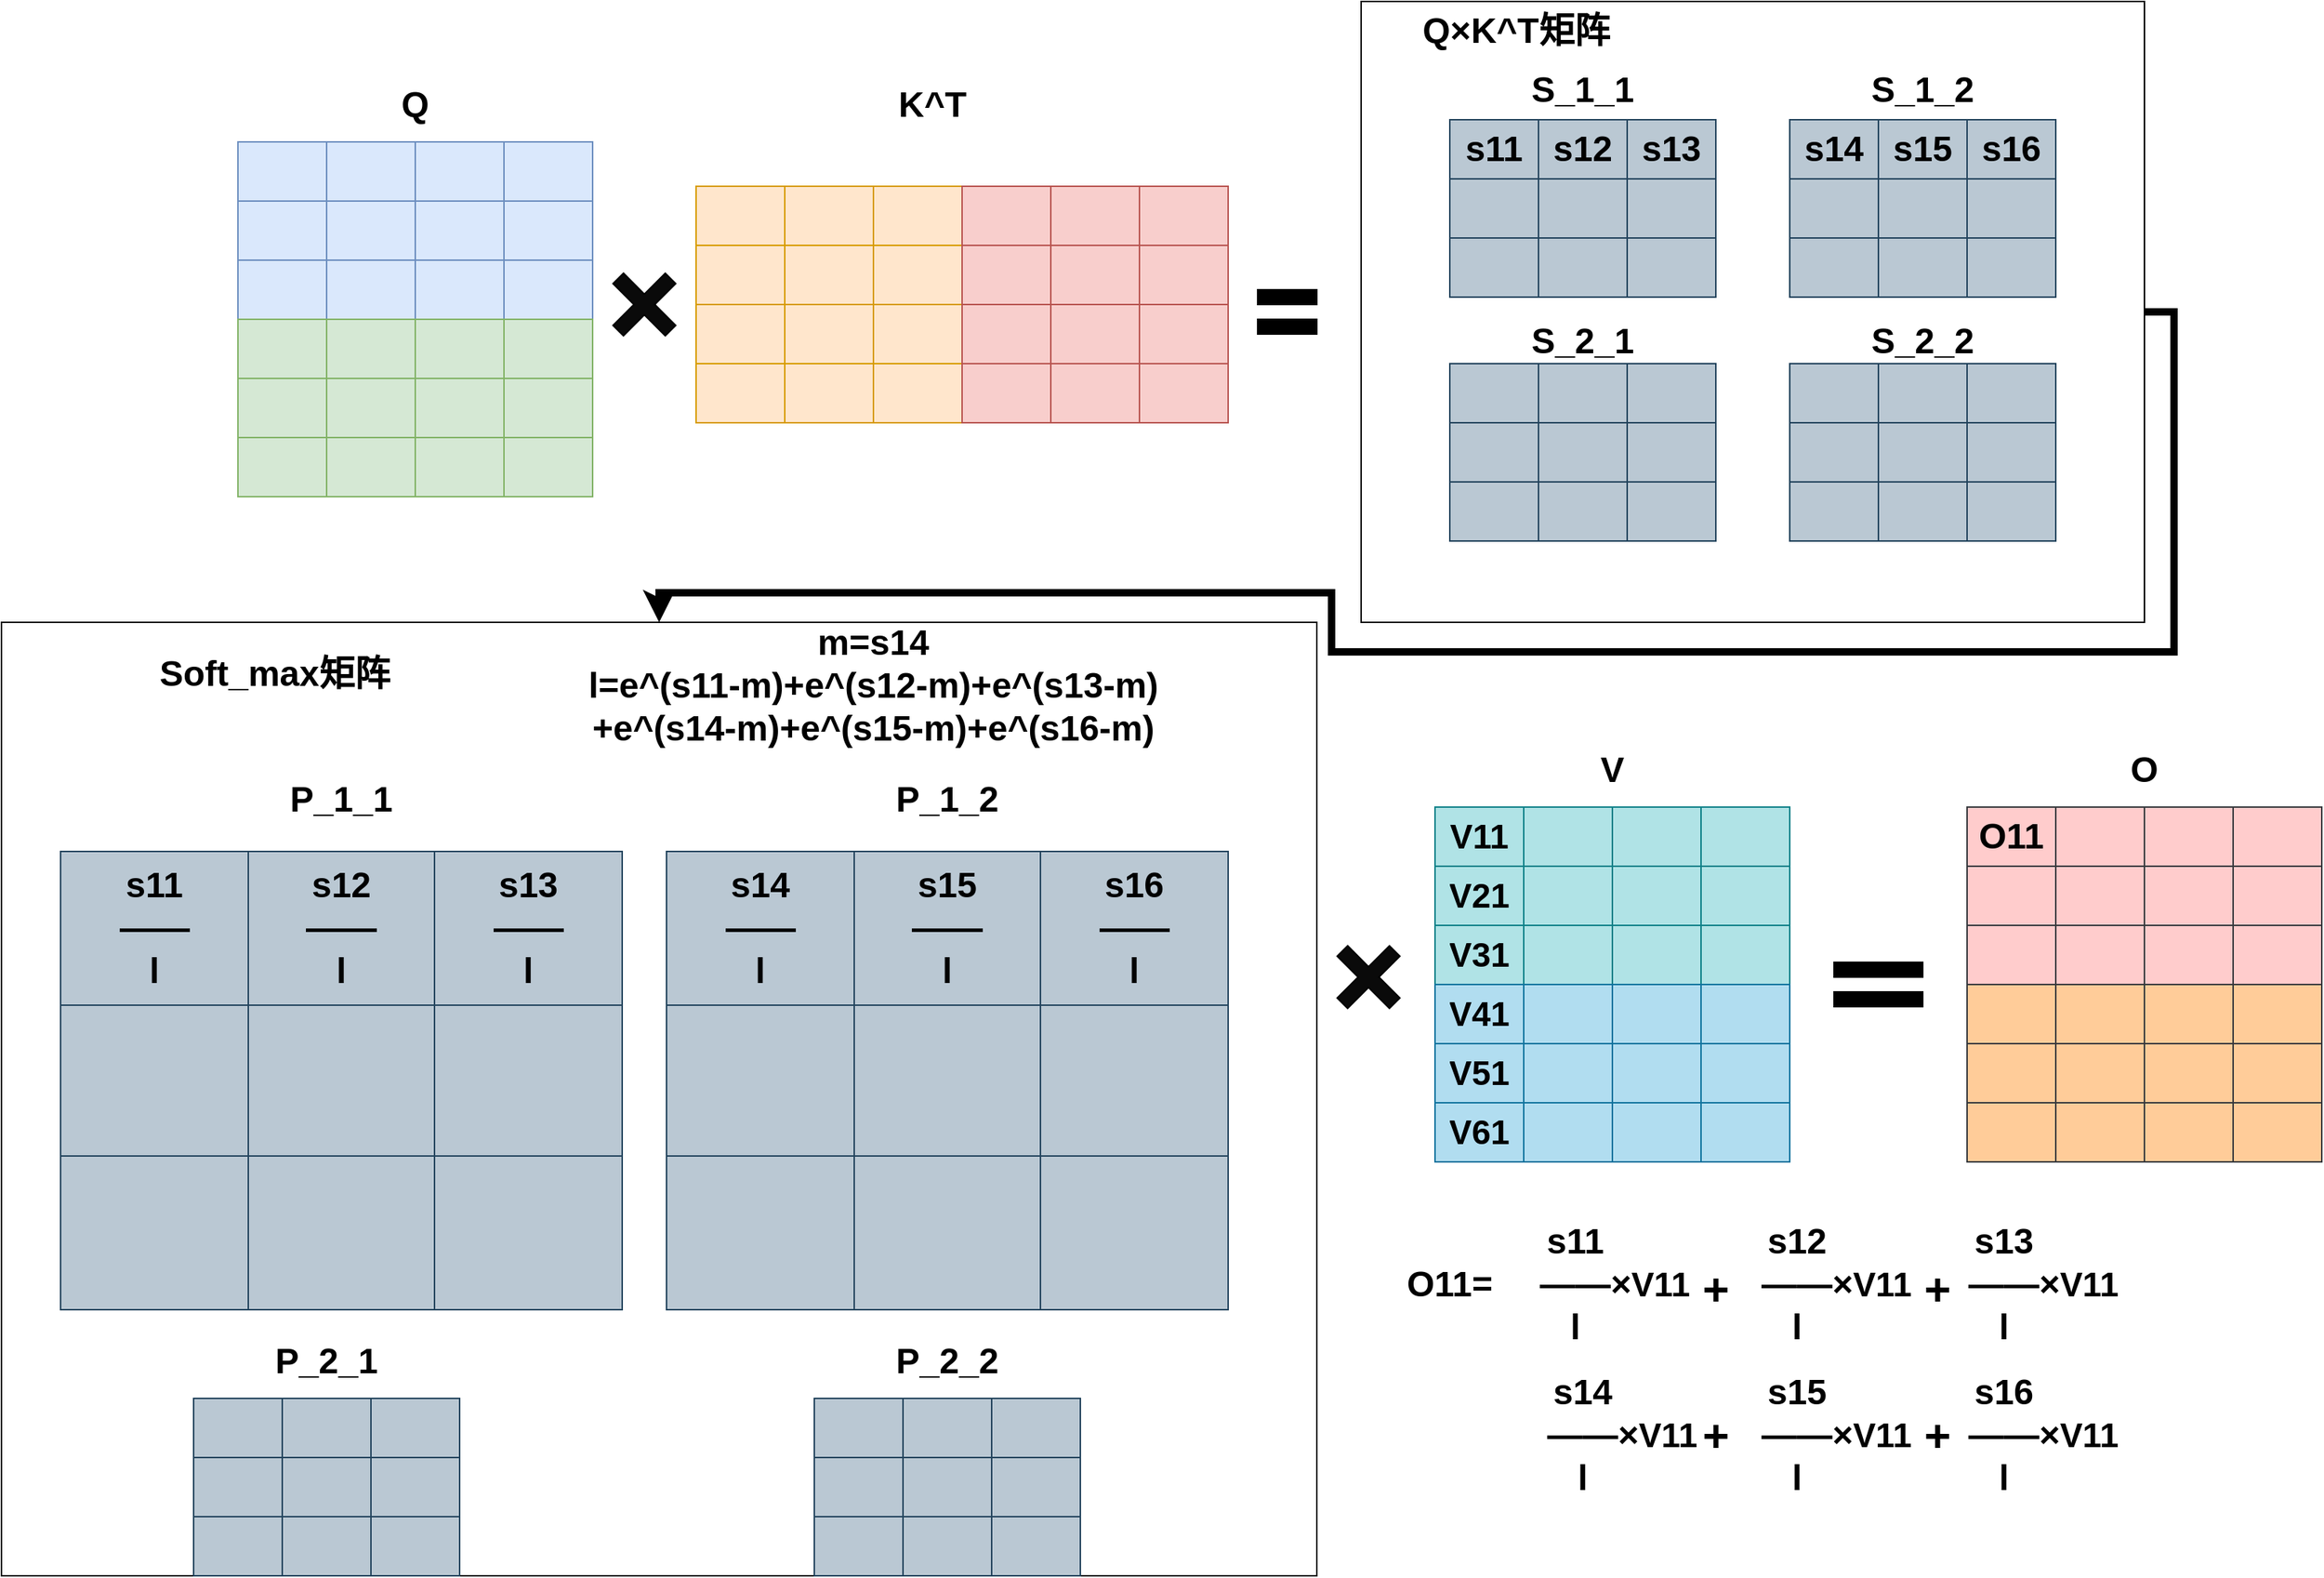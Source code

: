 <mxfile version="28.2.8">
  <diagram name="第 1 页" id="gURUhYekzmhHfBpD_hbv">
    <mxGraphModel dx="2578" dy="1444" grid="1" gridSize="10" guides="1" tooltips="1" connect="1" arrows="1" fold="1" page="1" pageScale="1" pageWidth="827" pageHeight="1169" math="0" shadow="0">
      <root>
        <mxCell id="0" />
        <mxCell id="1" parent="0" />
        <mxCell id="HMFZujH8z8Um771_D0yM-114" style="edgeStyle=orthogonalEdgeStyle;rounded=0;orthogonalLoop=1;jettySize=auto;html=1;exitX=1;exitY=0.5;exitDx=0;exitDy=0;entryX=0.5;entryY=0;entryDx=0;entryDy=0;strokeWidth=5;" edge="1" parent="1" source="HMFZujH8z8Um771_D0yM-115" target="HMFZujH8z8Um771_D0yM-315">
          <mxGeometry relative="1" as="geometry" />
        </mxCell>
        <mxCell id="HMFZujH8z8Um771_D0yM-115" value="" style="rounded=0;whiteSpace=wrap;html=1;" vertex="1" parent="1">
          <mxGeometry x="1300" y="280" width="530" height="420" as="geometry" />
        </mxCell>
        <mxCell id="HMFZujH8z8Um771_D0yM-116" value="" style="shape=table;startSize=0;container=1;collapsible=0;childLayout=tableLayout;fontSize=22;fillColor=#dae8fc;strokeColor=#6c8ebf;fontStyle=1" vertex="1" parent="1">
          <mxGeometry x="540" y="375" width="240" height="120" as="geometry" />
        </mxCell>
        <mxCell id="HMFZujH8z8Um771_D0yM-117" value="" style="shape=tableRow;horizontal=0;startSize=0;swimlaneHead=0;swimlaneBody=0;strokeColor=inherit;top=0;left=0;bottom=0;right=0;collapsible=0;dropTarget=0;fillColor=none;points=[[0,0.5],[1,0.5]];portConstraint=eastwest;fontSize=22;fontStyle=1" vertex="1" parent="HMFZujH8z8Um771_D0yM-116">
          <mxGeometry width="240" height="40" as="geometry" />
        </mxCell>
        <mxCell id="HMFZujH8z8Um771_D0yM-118" value="" style="shape=partialRectangle;html=1;whiteSpace=wrap;connectable=0;strokeColor=inherit;overflow=hidden;fillColor=none;top=0;left=0;bottom=0;right=0;pointerEvents=1;fontSize=22;fontStyle=1" vertex="1" parent="HMFZujH8z8Um771_D0yM-117">
          <mxGeometry width="60" height="40" as="geometry">
            <mxRectangle width="60" height="40" as="alternateBounds" />
          </mxGeometry>
        </mxCell>
        <mxCell id="HMFZujH8z8Um771_D0yM-119" value="" style="shape=partialRectangle;html=1;whiteSpace=wrap;connectable=0;strokeColor=inherit;overflow=hidden;fillColor=none;top=0;left=0;bottom=0;right=0;pointerEvents=1;fontSize=22;fontStyle=1" vertex="1" parent="HMFZujH8z8Um771_D0yM-117">
          <mxGeometry x="60" width="60" height="40" as="geometry">
            <mxRectangle width="60" height="40" as="alternateBounds" />
          </mxGeometry>
        </mxCell>
        <mxCell id="HMFZujH8z8Um771_D0yM-120" value="" style="shape=partialRectangle;html=1;whiteSpace=wrap;connectable=0;strokeColor=inherit;overflow=hidden;fillColor=none;top=0;left=0;bottom=0;right=0;pointerEvents=1;fontSize=22;fontStyle=1" vertex="1" parent="HMFZujH8z8Um771_D0yM-117">
          <mxGeometry x="120" width="60" height="40" as="geometry">
            <mxRectangle width="60" height="40" as="alternateBounds" />
          </mxGeometry>
        </mxCell>
        <mxCell id="HMFZujH8z8Um771_D0yM-121" value="" style="shape=partialRectangle;html=1;whiteSpace=wrap;connectable=0;strokeColor=inherit;overflow=hidden;fillColor=none;top=0;left=0;bottom=0;right=0;pointerEvents=1;fontSize=22;fontStyle=1" vertex="1" parent="HMFZujH8z8Um771_D0yM-117">
          <mxGeometry x="180" width="60" height="40" as="geometry">
            <mxRectangle width="60" height="40" as="alternateBounds" />
          </mxGeometry>
        </mxCell>
        <mxCell id="HMFZujH8z8Um771_D0yM-122" value="" style="shape=tableRow;horizontal=0;startSize=0;swimlaneHead=0;swimlaneBody=0;strokeColor=inherit;top=0;left=0;bottom=0;right=0;collapsible=0;dropTarget=0;fillColor=none;points=[[0,0.5],[1,0.5]];portConstraint=eastwest;fontSize=22;fontStyle=1" vertex="1" parent="HMFZujH8z8Um771_D0yM-116">
          <mxGeometry y="40" width="240" height="40" as="geometry" />
        </mxCell>
        <mxCell id="HMFZujH8z8Um771_D0yM-123" value="" style="shape=partialRectangle;html=1;whiteSpace=wrap;connectable=0;strokeColor=inherit;overflow=hidden;fillColor=none;top=0;left=0;bottom=0;right=0;pointerEvents=1;fontSize=22;fontStyle=1" vertex="1" parent="HMFZujH8z8Um771_D0yM-122">
          <mxGeometry width="60" height="40" as="geometry">
            <mxRectangle width="60" height="40" as="alternateBounds" />
          </mxGeometry>
        </mxCell>
        <mxCell id="HMFZujH8z8Um771_D0yM-124" value="" style="shape=partialRectangle;html=1;whiteSpace=wrap;connectable=0;strokeColor=inherit;overflow=hidden;fillColor=none;top=0;left=0;bottom=0;right=0;pointerEvents=1;fontSize=22;fontStyle=1" vertex="1" parent="HMFZujH8z8Um771_D0yM-122">
          <mxGeometry x="60" width="60" height="40" as="geometry">
            <mxRectangle width="60" height="40" as="alternateBounds" />
          </mxGeometry>
        </mxCell>
        <mxCell id="HMFZujH8z8Um771_D0yM-125" value="" style="shape=partialRectangle;html=1;whiteSpace=wrap;connectable=0;strokeColor=inherit;overflow=hidden;fillColor=none;top=0;left=0;bottom=0;right=0;pointerEvents=1;fontSize=22;fontStyle=1" vertex="1" parent="HMFZujH8z8Um771_D0yM-122">
          <mxGeometry x="120" width="60" height="40" as="geometry">
            <mxRectangle width="60" height="40" as="alternateBounds" />
          </mxGeometry>
        </mxCell>
        <mxCell id="HMFZujH8z8Um771_D0yM-126" value="" style="shape=partialRectangle;html=1;whiteSpace=wrap;connectable=0;strokeColor=inherit;overflow=hidden;fillColor=none;top=0;left=0;bottom=0;right=0;pointerEvents=1;fontSize=22;fontStyle=1" vertex="1" parent="HMFZujH8z8Um771_D0yM-122">
          <mxGeometry x="180" width="60" height="40" as="geometry">
            <mxRectangle width="60" height="40" as="alternateBounds" />
          </mxGeometry>
        </mxCell>
        <mxCell id="HMFZujH8z8Um771_D0yM-127" value="" style="shape=tableRow;horizontal=0;startSize=0;swimlaneHead=0;swimlaneBody=0;strokeColor=inherit;top=0;left=0;bottom=0;right=0;collapsible=0;dropTarget=0;fillColor=none;points=[[0,0.5],[1,0.5]];portConstraint=eastwest;fontSize=22;fontStyle=1" vertex="1" parent="HMFZujH8z8Um771_D0yM-116">
          <mxGeometry y="80" width="240" height="40" as="geometry" />
        </mxCell>
        <mxCell id="HMFZujH8z8Um771_D0yM-128" value="" style="shape=partialRectangle;html=1;whiteSpace=wrap;connectable=0;strokeColor=inherit;overflow=hidden;fillColor=none;top=0;left=0;bottom=0;right=0;pointerEvents=1;fontSize=22;fontStyle=1" vertex="1" parent="HMFZujH8z8Um771_D0yM-127">
          <mxGeometry width="60" height="40" as="geometry">
            <mxRectangle width="60" height="40" as="alternateBounds" />
          </mxGeometry>
        </mxCell>
        <mxCell id="HMFZujH8z8Um771_D0yM-129" value="" style="shape=partialRectangle;html=1;whiteSpace=wrap;connectable=0;strokeColor=inherit;overflow=hidden;fillColor=none;top=0;left=0;bottom=0;right=0;pointerEvents=1;fontSize=22;fontStyle=1" vertex="1" parent="HMFZujH8z8Um771_D0yM-127">
          <mxGeometry x="60" width="60" height="40" as="geometry">
            <mxRectangle width="60" height="40" as="alternateBounds" />
          </mxGeometry>
        </mxCell>
        <mxCell id="HMFZujH8z8Um771_D0yM-130" value="" style="shape=partialRectangle;html=1;whiteSpace=wrap;connectable=0;strokeColor=inherit;overflow=hidden;fillColor=none;top=0;left=0;bottom=0;right=0;pointerEvents=1;fontSize=22;fontStyle=1" vertex="1" parent="HMFZujH8z8Um771_D0yM-127">
          <mxGeometry x="120" width="60" height="40" as="geometry">
            <mxRectangle width="60" height="40" as="alternateBounds" />
          </mxGeometry>
        </mxCell>
        <mxCell id="HMFZujH8z8Um771_D0yM-131" value="" style="shape=partialRectangle;html=1;whiteSpace=wrap;connectable=0;strokeColor=inherit;overflow=hidden;fillColor=none;top=0;left=0;bottom=0;right=0;pointerEvents=1;fontSize=22;fontStyle=1" vertex="1" parent="HMFZujH8z8Um771_D0yM-127">
          <mxGeometry x="180" width="60" height="40" as="geometry">
            <mxRectangle width="60" height="40" as="alternateBounds" />
          </mxGeometry>
        </mxCell>
        <mxCell id="HMFZujH8z8Um771_D0yM-132" value="" style="shape=table;startSize=0;container=1;collapsible=0;childLayout=tableLayout;fontSize=22;fillColor=#d5e8d4;strokeColor=#82b366;fontStyle=1" vertex="1" parent="1">
          <mxGeometry x="540" y="495" width="240" height="120" as="geometry" />
        </mxCell>
        <mxCell id="HMFZujH8z8Um771_D0yM-133" value="" style="shape=tableRow;horizontal=0;startSize=0;swimlaneHead=0;swimlaneBody=0;strokeColor=inherit;top=0;left=0;bottom=0;right=0;collapsible=0;dropTarget=0;fillColor=none;points=[[0,0.5],[1,0.5]];portConstraint=eastwest;fontSize=22;fontStyle=1" vertex="1" parent="HMFZujH8z8Um771_D0yM-132">
          <mxGeometry width="240" height="40" as="geometry" />
        </mxCell>
        <mxCell id="HMFZujH8z8Um771_D0yM-134" value="" style="shape=partialRectangle;html=1;whiteSpace=wrap;connectable=0;strokeColor=inherit;overflow=hidden;fillColor=none;top=0;left=0;bottom=0;right=0;pointerEvents=1;fontSize=22;fontStyle=1" vertex="1" parent="HMFZujH8z8Um771_D0yM-133">
          <mxGeometry width="60" height="40" as="geometry">
            <mxRectangle width="60" height="40" as="alternateBounds" />
          </mxGeometry>
        </mxCell>
        <mxCell id="HMFZujH8z8Um771_D0yM-135" value="" style="shape=partialRectangle;html=1;whiteSpace=wrap;connectable=0;strokeColor=inherit;overflow=hidden;fillColor=none;top=0;left=0;bottom=0;right=0;pointerEvents=1;fontSize=22;fontStyle=1" vertex="1" parent="HMFZujH8z8Um771_D0yM-133">
          <mxGeometry x="60" width="60" height="40" as="geometry">
            <mxRectangle width="60" height="40" as="alternateBounds" />
          </mxGeometry>
        </mxCell>
        <mxCell id="HMFZujH8z8Um771_D0yM-136" value="" style="shape=partialRectangle;html=1;whiteSpace=wrap;connectable=0;strokeColor=inherit;overflow=hidden;fillColor=none;top=0;left=0;bottom=0;right=0;pointerEvents=1;fontSize=22;fontStyle=1" vertex="1" parent="HMFZujH8z8Um771_D0yM-133">
          <mxGeometry x="120" width="60" height="40" as="geometry">
            <mxRectangle width="60" height="40" as="alternateBounds" />
          </mxGeometry>
        </mxCell>
        <mxCell id="HMFZujH8z8Um771_D0yM-137" style="shape=partialRectangle;html=1;whiteSpace=wrap;connectable=0;strokeColor=inherit;overflow=hidden;fillColor=none;top=0;left=0;bottom=0;right=0;pointerEvents=1;fontSize=22;fontStyle=1" vertex="1" parent="HMFZujH8z8Um771_D0yM-133">
          <mxGeometry x="180" width="60" height="40" as="geometry">
            <mxRectangle width="60" height="40" as="alternateBounds" />
          </mxGeometry>
        </mxCell>
        <mxCell id="HMFZujH8z8Um771_D0yM-138" value="" style="shape=tableRow;horizontal=0;startSize=0;swimlaneHead=0;swimlaneBody=0;strokeColor=inherit;top=0;left=0;bottom=0;right=0;collapsible=0;dropTarget=0;fillColor=none;points=[[0,0.5],[1,0.5]];portConstraint=eastwest;fontSize=22;fontStyle=1" vertex="1" parent="HMFZujH8z8Um771_D0yM-132">
          <mxGeometry y="40" width="240" height="40" as="geometry" />
        </mxCell>
        <mxCell id="HMFZujH8z8Um771_D0yM-139" value="" style="shape=partialRectangle;html=1;whiteSpace=wrap;connectable=0;strokeColor=inherit;overflow=hidden;fillColor=none;top=0;left=0;bottom=0;right=0;pointerEvents=1;fontSize=22;fontStyle=1" vertex="1" parent="HMFZujH8z8Um771_D0yM-138">
          <mxGeometry width="60" height="40" as="geometry">
            <mxRectangle width="60" height="40" as="alternateBounds" />
          </mxGeometry>
        </mxCell>
        <mxCell id="HMFZujH8z8Um771_D0yM-140" value="" style="shape=partialRectangle;html=1;whiteSpace=wrap;connectable=0;strokeColor=inherit;overflow=hidden;fillColor=none;top=0;left=0;bottom=0;right=0;pointerEvents=1;fontSize=22;fontStyle=1" vertex="1" parent="HMFZujH8z8Um771_D0yM-138">
          <mxGeometry x="60" width="60" height="40" as="geometry">
            <mxRectangle width="60" height="40" as="alternateBounds" />
          </mxGeometry>
        </mxCell>
        <mxCell id="HMFZujH8z8Um771_D0yM-141" value="" style="shape=partialRectangle;html=1;whiteSpace=wrap;connectable=0;strokeColor=inherit;overflow=hidden;fillColor=none;top=0;left=0;bottom=0;right=0;pointerEvents=1;fontSize=22;fontStyle=1" vertex="1" parent="HMFZujH8z8Um771_D0yM-138">
          <mxGeometry x="120" width="60" height="40" as="geometry">
            <mxRectangle width="60" height="40" as="alternateBounds" />
          </mxGeometry>
        </mxCell>
        <mxCell id="HMFZujH8z8Um771_D0yM-142" style="shape=partialRectangle;html=1;whiteSpace=wrap;connectable=0;strokeColor=inherit;overflow=hidden;fillColor=none;top=0;left=0;bottom=0;right=0;pointerEvents=1;fontSize=22;fontStyle=1" vertex="1" parent="HMFZujH8z8Um771_D0yM-138">
          <mxGeometry x="180" width="60" height="40" as="geometry">
            <mxRectangle width="60" height="40" as="alternateBounds" />
          </mxGeometry>
        </mxCell>
        <mxCell id="HMFZujH8z8Um771_D0yM-143" value="" style="shape=tableRow;horizontal=0;startSize=0;swimlaneHead=0;swimlaneBody=0;strokeColor=inherit;top=0;left=0;bottom=0;right=0;collapsible=0;dropTarget=0;fillColor=none;points=[[0,0.5],[1,0.5]];portConstraint=eastwest;fontSize=22;fontStyle=1" vertex="1" parent="HMFZujH8z8Um771_D0yM-132">
          <mxGeometry y="80" width="240" height="40" as="geometry" />
        </mxCell>
        <mxCell id="HMFZujH8z8Um771_D0yM-144" value="" style="shape=partialRectangle;html=1;whiteSpace=wrap;connectable=0;strokeColor=inherit;overflow=hidden;fillColor=none;top=0;left=0;bottom=0;right=0;pointerEvents=1;fontSize=22;fontStyle=1" vertex="1" parent="HMFZujH8z8Um771_D0yM-143">
          <mxGeometry width="60" height="40" as="geometry">
            <mxRectangle width="60" height="40" as="alternateBounds" />
          </mxGeometry>
        </mxCell>
        <mxCell id="HMFZujH8z8Um771_D0yM-145" value="" style="shape=partialRectangle;html=1;whiteSpace=wrap;connectable=0;strokeColor=inherit;overflow=hidden;fillColor=none;top=0;left=0;bottom=0;right=0;pointerEvents=1;fontSize=22;fontStyle=1" vertex="1" parent="HMFZujH8z8Um771_D0yM-143">
          <mxGeometry x="60" width="60" height="40" as="geometry">
            <mxRectangle width="60" height="40" as="alternateBounds" />
          </mxGeometry>
        </mxCell>
        <mxCell id="HMFZujH8z8Um771_D0yM-146" value="" style="shape=partialRectangle;html=1;whiteSpace=wrap;connectable=0;strokeColor=inherit;overflow=hidden;fillColor=none;top=0;left=0;bottom=0;right=0;pointerEvents=1;fontSize=22;fontStyle=1" vertex="1" parent="HMFZujH8z8Um771_D0yM-143">
          <mxGeometry x="120" width="60" height="40" as="geometry">
            <mxRectangle width="60" height="40" as="alternateBounds" />
          </mxGeometry>
        </mxCell>
        <mxCell id="HMFZujH8z8Um771_D0yM-147" style="shape=partialRectangle;html=1;whiteSpace=wrap;connectable=0;strokeColor=inherit;overflow=hidden;fillColor=none;top=0;left=0;bottom=0;right=0;pointerEvents=1;fontSize=22;fontStyle=1" vertex="1" parent="HMFZujH8z8Um771_D0yM-143">
          <mxGeometry x="180" width="60" height="40" as="geometry">
            <mxRectangle width="60" height="40" as="alternateBounds" />
          </mxGeometry>
        </mxCell>
        <mxCell id="HMFZujH8z8Um771_D0yM-148" value="&lt;font style=&quot;font-size: 24px;&quot;&gt;&lt;b&gt;Q&lt;/b&gt;&lt;/font&gt;" style="text;html=1;whiteSpace=wrap;strokeColor=none;fillColor=none;align=center;verticalAlign=middle;rounded=0;" vertex="1" parent="1">
          <mxGeometry x="630" y="335" width="60" height="30" as="geometry" />
        </mxCell>
        <mxCell id="HMFZujH8z8Um771_D0yM-149" value="" style="shape=table;startSize=0;container=1;collapsible=0;childLayout=tableLayout;fontSize=16;fillColor=#b0e3e6;strokeColor=#0e8088;" vertex="1" parent="1">
          <mxGeometry x="1350" y="825" width="240" height="120" as="geometry" />
        </mxCell>
        <mxCell id="HMFZujH8z8Um771_D0yM-150" value="" style="shape=tableRow;horizontal=0;startSize=0;swimlaneHead=0;swimlaneBody=0;strokeColor=inherit;top=0;left=0;bottom=0;right=0;collapsible=0;dropTarget=0;fillColor=none;points=[[0,0.5],[1,0.5]];portConstraint=eastwest;fontSize=16;" vertex="1" parent="HMFZujH8z8Um771_D0yM-149">
          <mxGeometry width="240" height="40" as="geometry" />
        </mxCell>
        <mxCell id="HMFZujH8z8Um771_D0yM-151" value="V11" style="shape=partialRectangle;html=1;whiteSpace=wrap;connectable=0;strokeColor=inherit;overflow=hidden;fillColor=none;top=0;left=0;bottom=0;right=0;pointerEvents=1;fontSize=23;fontStyle=1" vertex="1" parent="HMFZujH8z8Um771_D0yM-150">
          <mxGeometry width="60" height="40" as="geometry">
            <mxRectangle width="60" height="40" as="alternateBounds" />
          </mxGeometry>
        </mxCell>
        <mxCell id="HMFZujH8z8Um771_D0yM-152" value="" style="shape=partialRectangle;html=1;whiteSpace=wrap;connectable=0;strokeColor=inherit;overflow=hidden;fillColor=none;top=0;left=0;bottom=0;right=0;pointerEvents=1;fontSize=16;" vertex="1" parent="HMFZujH8z8Um771_D0yM-150">
          <mxGeometry x="60" width="60" height="40" as="geometry">
            <mxRectangle width="60" height="40" as="alternateBounds" />
          </mxGeometry>
        </mxCell>
        <mxCell id="HMFZujH8z8Um771_D0yM-153" value="" style="shape=partialRectangle;html=1;whiteSpace=wrap;connectable=0;strokeColor=inherit;overflow=hidden;fillColor=none;top=0;left=0;bottom=0;right=0;pointerEvents=1;fontSize=16;" vertex="1" parent="HMFZujH8z8Um771_D0yM-150">
          <mxGeometry x="120" width="60" height="40" as="geometry">
            <mxRectangle width="60" height="40" as="alternateBounds" />
          </mxGeometry>
        </mxCell>
        <mxCell id="HMFZujH8z8Um771_D0yM-154" style="shape=partialRectangle;html=1;whiteSpace=wrap;connectable=0;strokeColor=inherit;overflow=hidden;fillColor=none;top=0;left=0;bottom=0;right=0;pointerEvents=1;fontSize=16;" vertex="1" parent="HMFZujH8z8Um771_D0yM-150">
          <mxGeometry x="180" width="60" height="40" as="geometry">
            <mxRectangle width="60" height="40" as="alternateBounds" />
          </mxGeometry>
        </mxCell>
        <mxCell id="HMFZujH8z8Um771_D0yM-155" value="" style="shape=tableRow;horizontal=0;startSize=0;swimlaneHead=0;swimlaneBody=0;strokeColor=inherit;top=0;left=0;bottom=0;right=0;collapsible=0;dropTarget=0;fillColor=none;points=[[0,0.5],[1,0.5]];portConstraint=eastwest;fontSize=16;" vertex="1" parent="HMFZujH8z8Um771_D0yM-149">
          <mxGeometry y="40" width="240" height="40" as="geometry" />
        </mxCell>
        <mxCell id="HMFZujH8z8Um771_D0yM-156" value="V21" style="shape=partialRectangle;html=1;whiteSpace=wrap;connectable=0;strokeColor=inherit;overflow=hidden;fillColor=none;top=0;left=0;bottom=0;right=0;pointerEvents=1;fontSize=23;fontStyle=1" vertex="1" parent="HMFZujH8z8Um771_D0yM-155">
          <mxGeometry width="60" height="40" as="geometry">
            <mxRectangle width="60" height="40" as="alternateBounds" />
          </mxGeometry>
        </mxCell>
        <mxCell id="HMFZujH8z8Um771_D0yM-157" value="" style="shape=partialRectangle;html=1;whiteSpace=wrap;connectable=0;strokeColor=inherit;overflow=hidden;fillColor=none;top=0;left=0;bottom=0;right=0;pointerEvents=1;fontSize=16;" vertex="1" parent="HMFZujH8z8Um771_D0yM-155">
          <mxGeometry x="60" width="60" height="40" as="geometry">
            <mxRectangle width="60" height="40" as="alternateBounds" />
          </mxGeometry>
        </mxCell>
        <mxCell id="HMFZujH8z8Um771_D0yM-158" value="" style="shape=partialRectangle;html=1;whiteSpace=wrap;connectable=0;strokeColor=inherit;overflow=hidden;fillColor=none;top=0;left=0;bottom=0;right=0;pointerEvents=1;fontSize=16;" vertex="1" parent="HMFZujH8z8Um771_D0yM-155">
          <mxGeometry x="120" width="60" height="40" as="geometry">
            <mxRectangle width="60" height="40" as="alternateBounds" />
          </mxGeometry>
        </mxCell>
        <mxCell id="HMFZujH8z8Um771_D0yM-159" style="shape=partialRectangle;html=1;whiteSpace=wrap;connectable=0;strokeColor=inherit;overflow=hidden;fillColor=none;top=0;left=0;bottom=0;right=0;pointerEvents=1;fontSize=16;" vertex="1" parent="HMFZujH8z8Um771_D0yM-155">
          <mxGeometry x="180" width="60" height="40" as="geometry">
            <mxRectangle width="60" height="40" as="alternateBounds" />
          </mxGeometry>
        </mxCell>
        <mxCell id="HMFZujH8z8Um771_D0yM-160" value="" style="shape=tableRow;horizontal=0;startSize=0;swimlaneHead=0;swimlaneBody=0;strokeColor=inherit;top=0;left=0;bottom=0;right=0;collapsible=0;dropTarget=0;fillColor=none;points=[[0,0.5],[1,0.5]];portConstraint=eastwest;fontSize=16;" vertex="1" parent="HMFZujH8z8Um771_D0yM-149">
          <mxGeometry y="80" width="240" height="40" as="geometry" />
        </mxCell>
        <mxCell id="HMFZujH8z8Um771_D0yM-161" value="V31" style="shape=partialRectangle;html=1;whiteSpace=wrap;connectable=0;strokeColor=inherit;overflow=hidden;fillColor=none;top=0;left=0;bottom=0;right=0;pointerEvents=1;fontSize=23;fontStyle=1" vertex="1" parent="HMFZujH8z8Um771_D0yM-160">
          <mxGeometry width="60" height="40" as="geometry">
            <mxRectangle width="60" height="40" as="alternateBounds" />
          </mxGeometry>
        </mxCell>
        <mxCell id="HMFZujH8z8Um771_D0yM-162" value="" style="shape=partialRectangle;html=1;whiteSpace=wrap;connectable=0;strokeColor=inherit;overflow=hidden;fillColor=none;top=0;left=0;bottom=0;right=0;pointerEvents=1;fontSize=16;" vertex="1" parent="HMFZujH8z8Um771_D0yM-160">
          <mxGeometry x="60" width="60" height="40" as="geometry">
            <mxRectangle width="60" height="40" as="alternateBounds" />
          </mxGeometry>
        </mxCell>
        <mxCell id="HMFZujH8z8Um771_D0yM-163" value="" style="shape=partialRectangle;html=1;whiteSpace=wrap;connectable=0;strokeColor=inherit;overflow=hidden;fillColor=none;top=0;left=0;bottom=0;right=0;pointerEvents=1;fontSize=16;" vertex="1" parent="HMFZujH8z8Um771_D0yM-160">
          <mxGeometry x="120" width="60" height="40" as="geometry">
            <mxRectangle width="60" height="40" as="alternateBounds" />
          </mxGeometry>
        </mxCell>
        <mxCell id="HMFZujH8z8Um771_D0yM-164" style="shape=partialRectangle;html=1;whiteSpace=wrap;connectable=0;strokeColor=inherit;overflow=hidden;fillColor=none;top=0;left=0;bottom=0;right=0;pointerEvents=1;fontSize=16;" vertex="1" parent="HMFZujH8z8Um771_D0yM-160">
          <mxGeometry x="180" width="60" height="40" as="geometry">
            <mxRectangle width="60" height="40" as="alternateBounds" />
          </mxGeometry>
        </mxCell>
        <mxCell id="HMFZujH8z8Um771_D0yM-165" value="" style="shape=table;startSize=0;container=1;collapsible=0;childLayout=tableLayout;fontSize=16;fillColor=#b1ddf0;strokeColor=#10739e;" vertex="1" parent="1">
          <mxGeometry x="1350" y="945" width="240" height="120" as="geometry" />
        </mxCell>
        <mxCell id="HMFZujH8z8Um771_D0yM-166" value="" style="shape=tableRow;horizontal=0;startSize=0;swimlaneHead=0;swimlaneBody=0;strokeColor=inherit;top=0;left=0;bottom=0;right=0;collapsible=0;dropTarget=0;fillColor=none;points=[[0,0.5],[1,0.5]];portConstraint=eastwest;fontSize=16;" vertex="1" parent="HMFZujH8z8Um771_D0yM-165">
          <mxGeometry width="240" height="40" as="geometry" />
        </mxCell>
        <mxCell id="HMFZujH8z8Um771_D0yM-167" value="V41" style="shape=partialRectangle;html=1;whiteSpace=wrap;connectable=0;strokeColor=inherit;overflow=hidden;fillColor=none;top=0;left=0;bottom=0;right=0;pointerEvents=1;fontSize=23;fontStyle=1" vertex="1" parent="HMFZujH8z8Um771_D0yM-166">
          <mxGeometry width="60" height="40" as="geometry">
            <mxRectangle width="60" height="40" as="alternateBounds" />
          </mxGeometry>
        </mxCell>
        <mxCell id="HMFZujH8z8Um771_D0yM-168" value="" style="shape=partialRectangle;html=1;whiteSpace=wrap;connectable=0;strokeColor=inherit;overflow=hidden;fillColor=none;top=0;left=0;bottom=0;right=0;pointerEvents=1;fontSize=16;" vertex="1" parent="HMFZujH8z8Um771_D0yM-166">
          <mxGeometry x="60" width="60" height="40" as="geometry">
            <mxRectangle width="60" height="40" as="alternateBounds" />
          </mxGeometry>
        </mxCell>
        <mxCell id="HMFZujH8z8Um771_D0yM-169" value="" style="shape=partialRectangle;html=1;whiteSpace=wrap;connectable=0;strokeColor=inherit;overflow=hidden;fillColor=none;top=0;left=0;bottom=0;right=0;pointerEvents=1;fontSize=16;" vertex="1" parent="HMFZujH8z8Um771_D0yM-166">
          <mxGeometry x="120" width="60" height="40" as="geometry">
            <mxRectangle width="60" height="40" as="alternateBounds" />
          </mxGeometry>
        </mxCell>
        <mxCell id="HMFZujH8z8Um771_D0yM-170" style="shape=partialRectangle;html=1;whiteSpace=wrap;connectable=0;strokeColor=inherit;overflow=hidden;fillColor=none;top=0;left=0;bottom=0;right=0;pointerEvents=1;fontSize=16;" vertex="1" parent="HMFZujH8z8Um771_D0yM-166">
          <mxGeometry x="180" width="60" height="40" as="geometry">
            <mxRectangle width="60" height="40" as="alternateBounds" />
          </mxGeometry>
        </mxCell>
        <mxCell id="HMFZujH8z8Um771_D0yM-171" value="" style="shape=tableRow;horizontal=0;startSize=0;swimlaneHead=0;swimlaneBody=0;strokeColor=inherit;top=0;left=0;bottom=0;right=0;collapsible=0;dropTarget=0;fillColor=none;points=[[0,0.5],[1,0.5]];portConstraint=eastwest;fontSize=16;" vertex="1" parent="HMFZujH8z8Um771_D0yM-165">
          <mxGeometry y="40" width="240" height="40" as="geometry" />
        </mxCell>
        <mxCell id="HMFZujH8z8Um771_D0yM-172" value="V51" style="shape=partialRectangle;html=1;whiteSpace=wrap;connectable=0;strokeColor=inherit;overflow=hidden;fillColor=none;top=0;left=0;bottom=0;right=0;pointerEvents=1;fontSize=23;fontStyle=1" vertex="1" parent="HMFZujH8z8Um771_D0yM-171">
          <mxGeometry width="60" height="40" as="geometry">
            <mxRectangle width="60" height="40" as="alternateBounds" />
          </mxGeometry>
        </mxCell>
        <mxCell id="HMFZujH8z8Um771_D0yM-173" value="" style="shape=partialRectangle;html=1;whiteSpace=wrap;connectable=0;strokeColor=inherit;overflow=hidden;fillColor=none;top=0;left=0;bottom=0;right=0;pointerEvents=1;fontSize=16;" vertex="1" parent="HMFZujH8z8Um771_D0yM-171">
          <mxGeometry x="60" width="60" height="40" as="geometry">
            <mxRectangle width="60" height="40" as="alternateBounds" />
          </mxGeometry>
        </mxCell>
        <mxCell id="HMFZujH8z8Um771_D0yM-174" value="" style="shape=partialRectangle;html=1;whiteSpace=wrap;connectable=0;strokeColor=inherit;overflow=hidden;fillColor=none;top=0;left=0;bottom=0;right=0;pointerEvents=1;fontSize=16;" vertex="1" parent="HMFZujH8z8Um771_D0yM-171">
          <mxGeometry x="120" width="60" height="40" as="geometry">
            <mxRectangle width="60" height="40" as="alternateBounds" />
          </mxGeometry>
        </mxCell>
        <mxCell id="HMFZujH8z8Um771_D0yM-175" style="shape=partialRectangle;html=1;whiteSpace=wrap;connectable=0;strokeColor=inherit;overflow=hidden;fillColor=none;top=0;left=0;bottom=0;right=0;pointerEvents=1;fontSize=16;" vertex="1" parent="HMFZujH8z8Um771_D0yM-171">
          <mxGeometry x="180" width="60" height="40" as="geometry">
            <mxRectangle width="60" height="40" as="alternateBounds" />
          </mxGeometry>
        </mxCell>
        <mxCell id="HMFZujH8z8Um771_D0yM-176" value="" style="shape=tableRow;horizontal=0;startSize=0;swimlaneHead=0;swimlaneBody=0;strokeColor=inherit;top=0;left=0;bottom=0;right=0;collapsible=0;dropTarget=0;fillColor=none;points=[[0,0.5],[1,0.5]];portConstraint=eastwest;fontSize=16;" vertex="1" parent="HMFZujH8z8Um771_D0yM-165">
          <mxGeometry y="80" width="240" height="40" as="geometry" />
        </mxCell>
        <mxCell id="HMFZujH8z8Um771_D0yM-177" value="V61" style="shape=partialRectangle;html=1;whiteSpace=wrap;connectable=0;strokeColor=inherit;overflow=hidden;fillColor=none;top=0;left=0;bottom=0;right=0;pointerEvents=1;fontSize=23;fontStyle=1" vertex="1" parent="HMFZujH8z8Um771_D0yM-176">
          <mxGeometry width="60" height="40" as="geometry">
            <mxRectangle width="60" height="40" as="alternateBounds" />
          </mxGeometry>
        </mxCell>
        <mxCell id="HMFZujH8z8Um771_D0yM-178" value="" style="shape=partialRectangle;html=1;whiteSpace=wrap;connectable=0;strokeColor=inherit;overflow=hidden;fillColor=none;top=0;left=0;bottom=0;right=0;pointerEvents=1;fontSize=16;" vertex="1" parent="HMFZujH8z8Um771_D0yM-176">
          <mxGeometry x="60" width="60" height="40" as="geometry">
            <mxRectangle width="60" height="40" as="alternateBounds" />
          </mxGeometry>
        </mxCell>
        <mxCell id="HMFZujH8z8Um771_D0yM-179" value="" style="shape=partialRectangle;html=1;whiteSpace=wrap;connectable=0;strokeColor=inherit;overflow=hidden;fillColor=none;top=0;left=0;bottom=0;right=0;pointerEvents=1;fontSize=16;" vertex="1" parent="HMFZujH8z8Um771_D0yM-176">
          <mxGeometry x="120" width="60" height="40" as="geometry">
            <mxRectangle width="60" height="40" as="alternateBounds" />
          </mxGeometry>
        </mxCell>
        <mxCell id="HMFZujH8z8Um771_D0yM-180" style="shape=partialRectangle;html=1;whiteSpace=wrap;connectable=0;strokeColor=inherit;overflow=hidden;fillColor=none;top=0;left=0;bottom=0;right=0;pointerEvents=1;fontSize=16;" vertex="1" parent="HMFZujH8z8Um771_D0yM-176">
          <mxGeometry x="180" width="60" height="40" as="geometry">
            <mxRectangle width="60" height="40" as="alternateBounds" />
          </mxGeometry>
        </mxCell>
        <mxCell id="HMFZujH8z8Um771_D0yM-181" value="&lt;font style=&quot;font-size: 24px;&quot;&gt;&lt;b&gt;V&lt;/b&gt;&lt;/font&gt;" style="text;html=1;whiteSpace=wrap;strokeColor=none;fillColor=none;align=center;verticalAlign=middle;rounded=0;" vertex="1" parent="1">
          <mxGeometry x="1440" y="785" width="60" height="30" as="geometry" />
        </mxCell>
        <mxCell id="HMFZujH8z8Um771_D0yM-182" value="" style="shape=table;startSize=0;container=1;collapsible=0;childLayout=tableLayout;fontSize=22;fillColor=#ffe6cc;strokeColor=#d79b00;fontStyle=1" vertex="1" parent="1">
          <mxGeometry x="850" y="405" width="180" height="160" as="geometry" />
        </mxCell>
        <mxCell id="HMFZujH8z8Um771_D0yM-183" value="" style="shape=tableRow;horizontal=0;startSize=0;swimlaneHead=0;swimlaneBody=0;strokeColor=inherit;top=0;left=0;bottom=0;right=0;collapsible=0;dropTarget=0;fillColor=none;points=[[0,0.5],[1,0.5]];portConstraint=eastwest;fontSize=22;fontStyle=1" vertex="1" parent="HMFZujH8z8Um771_D0yM-182">
          <mxGeometry width="180" height="40" as="geometry" />
        </mxCell>
        <mxCell id="HMFZujH8z8Um771_D0yM-184" value="" style="shape=partialRectangle;html=1;whiteSpace=wrap;connectable=0;strokeColor=inherit;overflow=hidden;fillColor=none;top=0;left=0;bottom=0;right=0;pointerEvents=1;fontSize=22;fontStyle=1" vertex="1" parent="HMFZujH8z8Um771_D0yM-183">
          <mxGeometry width="60" height="40" as="geometry">
            <mxRectangle width="60" height="40" as="alternateBounds" />
          </mxGeometry>
        </mxCell>
        <mxCell id="HMFZujH8z8Um771_D0yM-185" value="" style="shape=partialRectangle;html=1;whiteSpace=wrap;connectable=0;strokeColor=inherit;overflow=hidden;fillColor=none;top=0;left=0;bottom=0;right=0;pointerEvents=1;fontSize=22;fontStyle=1" vertex="1" parent="HMFZujH8z8Um771_D0yM-183">
          <mxGeometry x="60" width="60" height="40" as="geometry">
            <mxRectangle width="60" height="40" as="alternateBounds" />
          </mxGeometry>
        </mxCell>
        <mxCell id="HMFZujH8z8Um771_D0yM-186" value="" style="shape=partialRectangle;html=1;whiteSpace=wrap;connectable=0;strokeColor=inherit;overflow=hidden;fillColor=none;top=0;left=0;bottom=0;right=0;pointerEvents=1;fontSize=22;fontStyle=1" vertex="1" parent="HMFZujH8z8Um771_D0yM-183">
          <mxGeometry x="120" width="60" height="40" as="geometry">
            <mxRectangle width="60" height="40" as="alternateBounds" />
          </mxGeometry>
        </mxCell>
        <mxCell id="HMFZujH8z8Um771_D0yM-187" value="" style="shape=tableRow;horizontal=0;startSize=0;swimlaneHead=0;swimlaneBody=0;strokeColor=inherit;top=0;left=0;bottom=0;right=0;collapsible=0;dropTarget=0;fillColor=none;points=[[0,0.5],[1,0.5]];portConstraint=eastwest;fontSize=22;fontStyle=1" vertex="1" parent="HMFZujH8z8Um771_D0yM-182">
          <mxGeometry y="40" width="180" height="40" as="geometry" />
        </mxCell>
        <mxCell id="HMFZujH8z8Um771_D0yM-188" value="" style="shape=partialRectangle;html=1;whiteSpace=wrap;connectable=0;strokeColor=inherit;overflow=hidden;fillColor=none;top=0;left=0;bottom=0;right=0;pointerEvents=1;fontSize=22;fontStyle=1" vertex="1" parent="HMFZujH8z8Um771_D0yM-187">
          <mxGeometry width="60" height="40" as="geometry">
            <mxRectangle width="60" height="40" as="alternateBounds" />
          </mxGeometry>
        </mxCell>
        <mxCell id="HMFZujH8z8Um771_D0yM-189" value="" style="shape=partialRectangle;html=1;whiteSpace=wrap;connectable=0;strokeColor=inherit;overflow=hidden;fillColor=none;top=0;left=0;bottom=0;right=0;pointerEvents=1;fontSize=22;fontStyle=1" vertex="1" parent="HMFZujH8z8Um771_D0yM-187">
          <mxGeometry x="60" width="60" height="40" as="geometry">
            <mxRectangle width="60" height="40" as="alternateBounds" />
          </mxGeometry>
        </mxCell>
        <mxCell id="HMFZujH8z8Um771_D0yM-190" value="" style="shape=partialRectangle;html=1;whiteSpace=wrap;connectable=0;strokeColor=inherit;overflow=hidden;fillColor=none;top=0;left=0;bottom=0;right=0;pointerEvents=1;fontSize=22;fontStyle=1" vertex="1" parent="HMFZujH8z8Um771_D0yM-187">
          <mxGeometry x="120" width="60" height="40" as="geometry">
            <mxRectangle width="60" height="40" as="alternateBounds" />
          </mxGeometry>
        </mxCell>
        <mxCell id="HMFZujH8z8Um771_D0yM-191" value="" style="shape=tableRow;horizontal=0;startSize=0;swimlaneHead=0;swimlaneBody=0;strokeColor=inherit;top=0;left=0;bottom=0;right=0;collapsible=0;dropTarget=0;fillColor=none;points=[[0,0.5],[1,0.5]];portConstraint=eastwest;fontSize=22;fontStyle=1" vertex="1" parent="HMFZujH8z8Um771_D0yM-182">
          <mxGeometry y="80" width="180" height="40" as="geometry" />
        </mxCell>
        <mxCell id="HMFZujH8z8Um771_D0yM-192" value="" style="shape=partialRectangle;html=1;whiteSpace=wrap;connectable=0;strokeColor=inherit;overflow=hidden;fillColor=none;top=0;left=0;bottom=0;right=0;pointerEvents=1;fontSize=22;fontStyle=1" vertex="1" parent="HMFZujH8z8Um771_D0yM-191">
          <mxGeometry width="60" height="40" as="geometry">
            <mxRectangle width="60" height="40" as="alternateBounds" />
          </mxGeometry>
        </mxCell>
        <mxCell id="HMFZujH8z8Um771_D0yM-193" value="" style="shape=partialRectangle;html=1;whiteSpace=wrap;connectable=0;strokeColor=inherit;overflow=hidden;fillColor=none;top=0;left=0;bottom=0;right=0;pointerEvents=1;fontSize=22;fontStyle=1" vertex="1" parent="HMFZujH8z8Um771_D0yM-191">
          <mxGeometry x="60" width="60" height="40" as="geometry">
            <mxRectangle width="60" height="40" as="alternateBounds" />
          </mxGeometry>
        </mxCell>
        <mxCell id="HMFZujH8z8Um771_D0yM-194" value="" style="shape=partialRectangle;html=1;whiteSpace=wrap;connectable=0;strokeColor=inherit;overflow=hidden;fillColor=none;top=0;left=0;bottom=0;right=0;pointerEvents=1;fontSize=22;fontStyle=1" vertex="1" parent="HMFZujH8z8Um771_D0yM-191">
          <mxGeometry x="120" width="60" height="40" as="geometry">
            <mxRectangle width="60" height="40" as="alternateBounds" />
          </mxGeometry>
        </mxCell>
        <mxCell id="HMFZujH8z8Um771_D0yM-195" style="shape=tableRow;horizontal=0;startSize=0;swimlaneHead=0;swimlaneBody=0;strokeColor=inherit;top=0;left=0;bottom=0;right=0;collapsible=0;dropTarget=0;fillColor=none;points=[[0,0.5],[1,0.5]];portConstraint=eastwest;fontSize=22;fontStyle=1" vertex="1" parent="HMFZujH8z8Um771_D0yM-182">
          <mxGeometry y="120" width="180" height="40" as="geometry" />
        </mxCell>
        <mxCell id="HMFZujH8z8Um771_D0yM-196" value="" style="shape=partialRectangle;html=1;whiteSpace=wrap;connectable=0;strokeColor=inherit;overflow=hidden;fillColor=none;top=0;left=0;bottom=0;right=0;pointerEvents=1;fontSize=22;fontStyle=1" vertex="1" parent="HMFZujH8z8Um771_D0yM-195">
          <mxGeometry width="60" height="40" as="geometry">
            <mxRectangle width="60" height="40" as="alternateBounds" />
          </mxGeometry>
        </mxCell>
        <mxCell id="HMFZujH8z8Um771_D0yM-197" value="" style="shape=partialRectangle;html=1;whiteSpace=wrap;connectable=0;strokeColor=inherit;overflow=hidden;fillColor=none;top=0;left=0;bottom=0;right=0;pointerEvents=1;fontSize=22;fontStyle=1" vertex="1" parent="HMFZujH8z8Um771_D0yM-195">
          <mxGeometry x="60" width="60" height="40" as="geometry">
            <mxRectangle width="60" height="40" as="alternateBounds" />
          </mxGeometry>
        </mxCell>
        <mxCell id="HMFZujH8z8Um771_D0yM-198" value="" style="shape=partialRectangle;html=1;whiteSpace=wrap;connectable=0;strokeColor=inherit;overflow=hidden;fillColor=none;top=0;left=0;bottom=0;right=0;pointerEvents=1;fontSize=22;fontStyle=1" vertex="1" parent="HMFZujH8z8Um771_D0yM-195">
          <mxGeometry x="120" width="60" height="40" as="geometry">
            <mxRectangle width="60" height="40" as="alternateBounds" />
          </mxGeometry>
        </mxCell>
        <mxCell id="HMFZujH8z8Um771_D0yM-199" value="&lt;span style=&quot;font-size: 24px;&quot;&gt;&lt;b&gt;K^T&lt;/b&gt;&lt;/span&gt;" style="text;html=1;whiteSpace=wrap;strokeColor=none;fillColor=none;align=center;verticalAlign=middle;rounded=0;" vertex="1" parent="1">
          <mxGeometry x="980" y="335" width="60" height="30" as="geometry" />
        </mxCell>
        <mxCell id="HMFZujH8z8Um771_D0yM-200" value="" style="shape=table;startSize=0;container=1;collapsible=0;childLayout=tableLayout;fontSize=16;fillColor=#f8cecc;strokeColor=#b85450;" vertex="1" parent="1">
          <mxGeometry x="1030" y="405" width="180" height="160" as="geometry" />
        </mxCell>
        <mxCell id="HMFZujH8z8Um771_D0yM-201" value="" style="shape=tableRow;horizontal=0;startSize=0;swimlaneHead=0;swimlaneBody=0;strokeColor=inherit;top=0;left=0;bottom=0;right=0;collapsible=0;dropTarget=0;fillColor=none;points=[[0,0.5],[1,0.5]];portConstraint=eastwest;fontSize=16;" vertex="1" parent="HMFZujH8z8Um771_D0yM-200">
          <mxGeometry width="180" height="40" as="geometry" />
        </mxCell>
        <mxCell id="HMFZujH8z8Um771_D0yM-202" value="" style="shape=partialRectangle;html=1;whiteSpace=wrap;connectable=0;strokeColor=inherit;overflow=hidden;fillColor=none;top=0;left=0;bottom=0;right=0;pointerEvents=1;fontSize=16;" vertex="1" parent="HMFZujH8z8Um771_D0yM-201">
          <mxGeometry width="60" height="40" as="geometry">
            <mxRectangle width="60" height="40" as="alternateBounds" />
          </mxGeometry>
        </mxCell>
        <mxCell id="HMFZujH8z8Um771_D0yM-203" value="" style="shape=partialRectangle;html=1;whiteSpace=wrap;connectable=0;strokeColor=inherit;overflow=hidden;fillColor=none;top=0;left=0;bottom=0;right=0;pointerEvents=1;fontSize=16;" vertex="1" parent="HMFZujH8z8Um771_D0yM-201">
          <mxGeometry x="60" width="60" height="40" as="geometry">
            <mxRectangle width="60" height="40" as="alternateBounds" />
          </mxGeometry>
        </mxCell>
        <mxCell id="HMFZujH8z8Um771_D0yM-204" value="" style="shape=partialRectangle;html=1;whiteSpace=wrap;connectable=0;strokeColor=inherit;overflow=hidden;fillColor=none;top=0;left=0;bottom=0;right=0;pointerEvents=1;fontSize=16;" vertex="1" parent="HMFZujH8z8Um771_D0yM-201">
          <mxGeometry x="120" width="60" height="40" as="geometry">
            <mxRectangle width="60" height="40" as="alternateBounds" />
          </mxGeometry>
        </mxCell>
        <mxCell id="HMFZujH8z8Um771_D0yM-205" value="" style="shape=tableRow;horizontal=0;startSize=0;swimlaneHead=0;swimlaneBody=0;strokeColor=inherit;top=0;left=0;bottom=0;right=0;collapsible=0;dropTarget=0;fillColor=none;points=[[0,0.5],[1,0.5]];portConstraint=eastwest;fontSize=16;" vertex="1" parent="HMFZujH8z8Um771_D0yM-200">
          <mxGeometry y="40" width="180" height="40" as="geometry" />
        </mxCell>
        <mxCell id="HMFZujH8z8Um771_D0yM-206" value="" style="shape=partialRectangle;html=1;whiteSpace=wrap;connectable=0;strokeColor=inherit;overflow=hidden;fillColor=none;top=0;left=0;bottom=0;right=0;pointerEvents=1;fontSize=16;" vertex="1" parent="HMFZujH8z8Um771_D0yM-205">
          <mxGeometry width="60" height="40" as="geometry">
            <mxRectangle width="60" height="40" as="alternateBounds" />
          </mxGeometry>
        </mxCell>
        <mxCell id="HMFZujH8z8Um771_D0yM-207" value="" style="shape=partialRectangle;html=1;whiteSpace=wrap;connectable=0;strokeColor=inherit;overflow=hidden;fillColor=none;top=0;left=0;bottom=0;right=0;pointerEvents=1;fontSize=16;" vertex="1" parent="HMFZujH8z8Um771_D0yM-205">
          <mxGeometry x="60" width="60" height="40" as="geometry">
            <mxRectangle width="60" height="40" as="alternateBounds" />
          </mxGeometry>
        </mxCell>
        <mxCell id="HMFZujH8z8Um771_D0yM-208" value="" style="shape=partialRectangle;html=1;whiteSpace=wrap;connectable=0;strokeColor=inherit;overflow=hidden;fillColor=none;top=0;left=0;bottom=0;right=0;pointerEvents=1;fontSize=16;" vertex="1" parent="HMFZujH8z8Um771_D0yM-205">
          <mxGeometry x="120" width="60" height="40" as="geometry">
            <mxRectangle width="60" height="40" as="alternateBounds" />
          </mxGeometry>
        </mxCell>
        <mxCell id="HMFZujH8z8Um771_D0yM-209" value="" style="shape=tableRow;horizontal=0;startSize=0;swimlaneHead=0;swimlaneBody=0;strokeColor=inherit;top=0;left=0;bottom=0;right=0;collapsible=0;dropTarget=0;fillColor=none;points=[[0,0.5],[1,0.5]];portConstraint=eastwest;fontSize=16;" vertex="1" parent="HMFZujH8z8Um771_D0yM-200">
          <mxGeometry y="80" width="180" height="40" as="geometry" />
        </mxCell>
        <mxCell id="HMFZujH8z8Um771_D0yM-210" value="" style="shape=partialRectangle;html=1;whiteSpace=wrap;connectable=0;strokeColor=inherit;overflow=hidden;fillColor=none;top=0;left=0;bottom=0;right=0;pointerEvents=1;fontSize=16;" vertex="1" parent="HMFZujH8z8Um771_D0yM-209">
          <mxGeometry width="60" height="40" as="geometry">
            <mxRectangle width="60" height="40" as="alternateBounds" />
          </mxGeometry>
        </mxCell>
        <mxCell id="HMFZujH8z8Um771_D0yM-211" value="" style="shape=partialRectangle;html=1;whiteSpace=wrap;connectable=0;strokeColor=inherit;overflow=hidden;fillColor=none;top=0;left=0;bottom=0;right=0;pointerEvents=1;fontSize=16;" vertex="1" parent="HMFZujH8z8Um771_D0yM-209">
          <mxGeometry x="60" width="60" height="40" as="geometry">
            <mxRectangle width="60" height="40" as="alternateBounds" />
          </mxGeometry>
        </mxCell>
        <mxCell id="HMFZujH8z8Um771_D0yM-212" value="" style="shape=partialRectangle;html=1;whiteSpace=wrap;connectable=0;strokeColor=inherit;overflow=hidden;fillColor=none;top=0;left=0;bottom=0;right=0;pointerEvents=1;fontSize=16;" vertex="1" parent="HMFZujH8z8Um771_D0yM-209">
          <mxGeometry x="120" width="60" height="40" as="geometry">
            <mxRectangle width="60" height="40" as="alternateBounds" />
          </mxGeometry>
        </mxCell>
        <mxCell id="HMFZujH8z8Um771_D0yM-213" style="shape=tableRow;horizontal=0;startSize=0;swimlaneHead=0;swimlaneBody=0;strokeColor=inherit;top=0;left=0;bottom=0;right=0;collapsible=0;dropTarget=0;fillColor=none;points=[[0,0.5],[1,0.5]];portConstraint=eastwest;fontSize=16;" vertex="1" parent="HMFZujH8z8Um771_D0yM-200">
          <mxGeometry y="120" width="180" height="40" as="geometry" />
        </mxCell>
        <mxCell id="HMFZujH8z8Um771_D0yM-214" style="shape=partialRectangle;html=1;whiteSpace=wrap;connectable=0;strokeColor=inherit;overflow=hidden;fillColor=none;top=0;left=0;bottom=0;right=0;pointerEvents=1;fontSize=16;" vertex="1" parent="HMFZujH8z8Um771_D0yM-213">
          <mxGeometry width="60" height="40" as="geometry">
            <mxRectangle width="60" height="40" as="alternateBounds" />
          </mxGeometry>
        </mxCell>
        <mxCell id="HMFZujH8z8Um771_D0yM-215" style="shape=partialRectangle;html=1;whiteSpace=wrap;connectable=0;strokeColor=inherit;overflow=hidden;fillColor=none;top=0;left=0;bottom=0;right=0;pointerEvents=1;fontSize=16;" vertex="1" parent="HMFZujH8z8Um771_D0yM-213">
          <mxGeometry x="60" width="60" height="40" as="geometry">
            <mxRectangle width="60" height="40" as="alternateBounds" />
          </mxGeometry>
        </mxCell>
        <mxCell id="HMFZujH8z8Um771_D0yM-216" style="shape=partialRectangle;html=1;whiteSpace=wrap;connectable=0;strokeColor=inherit;overflow=hidden;fillColor=none;top=0;left=0;bottom=0;right=0;pointerEvents=1;fontSize=16;" vertex="1" parent="HMFZujH8z8Um771_D0yM-213">
          <mxGeometry x="120" width="60" height="40" as="geometry">
            <mxRectangle width="60" height="40" as="alternateBounds" />
          </mxGeometry>
        </mxCell>
        <mxCell id="HMFZujH8z8Um771_D0yM-217" value="" style="shape=cross;whiteSpace=wrap;html=1;rotation=45;strokeColor=#000000;gradientColor=none;fillColor=light-dark(#0a0a0a, #ededed);" vertex="1" parent="1">
          <mxGeometry x="790" y="460.0" width="50" height="50" as="geometry" />
        </mxCell>
        <mxCell id="HMFZujH8z8Um771_D0yM-218" value="" style="group" vertex="1" connectable="0" parent="1">
          <mxGeometry x="1230" y="475" width="40" height="30" as="geometry" />
        </mxCell>
        <mxCell id="HMFZujH8z8Um771_D0yM-219" value="" style="rounded=0;whiteSpace=wrap;html=1;fillColor=#000000;" vertex="1" parent="HMFZujH8z8Um771_D0yM-218">
          <mxGeometry width="40" height="10" as="geometry" />
        </mxCell>
        <mxCell id="HMFZujH8z8Um771_D0yM-220" value="" style="rounded=0;whiteSpace=wrap;html=1;fillColor=#000000;" vertex="1" parent="HMFZujH8z8Um771_D0yM-218">
          <mxGeometry y="20" width="40" height="10" as="geometry" />
        </mxCell>
        <mxCell id="HMFZujH8z8Um771_D0yM-221" value="&lt;font style=&quot;font-size: 24px;&quot;&gt;&lt;b&gt;S_1_1&lt;/b&gt;&lt;/font&gt;" style="text;html=1;whiteSpace=wrap;strokeColor=none;fillColor=none;align=center;verticalAlign=middle;rounded=0;" vertex="1" parent="1">
          <mxGeometry x="1420" y="325" width="60" height="30" as="geometry" />
        </mxCell>
        <mxCell id="HMFZujH8z8Um771_D0yM-222" value="&lt;font style=&quot;font-size: 24px;&quot;&gt;&lt;b&gt;S_1_2&lt;/b&gt;&lt;/font&gt;" style="text;html=1;whiteSpace=wrap;strokeColor=none;fillColor=none;align=center;verticalAlign=middle;rounded=0;" vertex="1" parent="1">
          <mxGeometry x="1650" y="325" width="60" height="30" as="geometry" />
        </mxCell>
        <mxCell id="HMFZujH8z8Um771_D0yM-223" value="" style="shape=table;startSize=0;container=1;collapsible=0;childLayout=tableLayout;fontSize=16;fillColor=#bac8d3;strokeColor=#23445d;" vertex="1" parent="1">
          <mxGeometry x="1360" y="525" width="180" height="120" as="geometry" />
        </mxCell>
        <mxCell id="HMFZujH8z8Um771_D0yM-224" value="" style="shape=tableRow;horizontal=0;startSize=0;swimlaneHead=0;swimlaneBody=0;strokeColor=inherit;top=0;left=0;bottom=0;right=0;collapsible=0;dropTarget=0;fillColor=none;points=[[0,0.5],[1,0.5]];portConstraint=eastwest;fontSize=16;" vertex="1" parent="HMFZujH8z8Um771_D0yM-223">
          <mxGeometry width="180" height="40" as="geometry" />
        </mxCell>
        <mxCell id="HMFZujH8z8Um771_D0yM-225" value="" style="shape=partialRectangle;html=1;whiteSpace=wrap;connectable=0;strokeColor=inherit;overflow=hidden;fillColor=none;top=0;left=0;bottom=0;right=0;pointerEvents=1;fontSize=16;" vertex="1" parent="HMFZujH8z8Um771_D0yM-224">
          <mxGeometry width="60" height="40" as="geometry">
            <mxRectangle width="60" height="40" as="alternateBounds" />
          </mxGeometry>
        </mxCell>
        <mxCell id="HMFZujH8z8Um771_D0yM-226" value="" style="shape=partialRectangle;html=1;whiteSpace=wrap;connectable=0;strokeColor=inherit;overflow=hidden;fillColor=none;top=0;left=0;bottom=0;right=0;pointerEvents=1;fontSize=16;" vertex="1" parent="HMFZujH8z8Um771_D0yM-224">
          <mxGeometry x="60" width="60" height="40" as="geometry">
            <mxRectangle width="60" height="40" as="alternateBounds" />
          </mxGeometry>
        </mxCell>
        <mxCell id="HMFZujH8z8Um771_D0yM-227" value="" style="shape=partialRectangle;html=1;whiteSpace=wrap;connectable=0;strokeColor=inherit;overflow=hidden;fillColor=none;top=0;left=0;bottom=0;right=0;pointerEvents=1;fontSize=16;" vertex="1" parent="HMFZujH8z8Um771_D0yM-224">
          <mxGeometry x="120" width="60" height="40" as="geometry">
            <mxRectangle width="60" height="40" as="alternateBounds" />
          </mxGeometry>
        </mxCell>
        <mxCell id="HMFZujH8z8Um771_D0yM-228" value="" style="shape=tableRow;horizontal=0;startSize=0;swimlaneHead=0;swimlaneBody=0;strokeColor=inherit;top=0;left=0;bottom=0;right=0;collapsible=0;dropTarget=0;fillColor=none;points=[[0,0.5],[1,0.5]];portConstraint=eastwest;fontSize=16;" vertex="1" parent="HMFZujH8z8Um771_D0yM-223">
          <mxGeometry y="40" width="180" height="40" as="geometry" />
        </mxCell>
        <mxCell id="HMFZujH8z8Um771_D0yM-229" value="" style="shape=partialRectangle;html=1;whiteSpace=wrap;connectable=0;strokeColor=inherit;overflow=hidden;fillColor=none;top=0;left=0;bottom=0;right=0;pointerEvents=1;fontSize=16;" vertex="1" parent="HMFZujH8z8Um771_D0yM-228">
          <mxGeometry width="60" height="40" as="geometry">
            <mxRectangle width="60" height="40" as="alternateBounds" />
          </mxGeometry>
        </mxCell>
        <mxCell id="HMFZujH8z8Um771_D0yM-230" value="" style="shape=partialRectangle;html=1;whiteSpace=wrap;connectable=0;strokeColor=inherit;overflow=hidden;fillColor=none;top=0;left=0;bottom=0;right=0;pointerEvents=1;fontSize=16;" vertex="1" parent="HMFZujH8z8Um771_D0yM-228">
          <mxGeometry x="60" width="60" height="40" as="geometry">
            <mxRectangle width="60" height="40" as="alternateBounds" />
          </mxGeometry>
        </mxCell>
        <mxCell id="HMFZujH8z8Um771_D0yM-231" value="" style="shape=partialRectangle;html=1;whiteSpace=wrap;connectable=0;strokeColor=inherit;overflow=hidden;fillColor=none;top=0;left=0;bottom=0;right=0;pointerEvents=1;fontSize=16;" vertex="1" parent="HMFZujH8z8Um771_D0yM-228">
          <mxGeometry x="120" width="60" height="40" as="geometry">
            <mxRectangle width="60" height="40" as="alternateBounds" />
          </mxGeometry>
        </mxCell>
        <mxCell id="HMFZujH8z8Um771_D0yM-232" value="" style="shape=tableRow;horizontal=0;startSize=0;swimlaneHead=0;swimlaneBody=0;strokeColor=inherit;top=0;left=0;bottom=0;right=0;collapsible=0;dropTarget=0;fillColor=none;points=[[0,0.5],[1,0.5]];portConstraint=eastwest;fontSize=16;" vertex="1" parent="HMFZujH8z8Um771_D0yM-223">
          <mxGeometry y="80" width="180" height="40" as="geometry" />
        </mxCell>
        <mxCell id="HMFZujH8z8Um771_D0yM-233" value="" style="shape=partialRectangle;html=1;whiteSpace=wrap;connectable=0;strokeColor=inherit;overflow=hidden;fillColor=none;top=0;left=0;bottom=0;right=0;pointerEvents=1;fontSize=16;" vertex="1" parent="HMFZujH8z8Um771_D0yM-232">
          <mxGeometry width="60" height="40" as="geometry">
            <mxRectangle width="60" height="40" as="alternateBounds" />
          </mxGeometry>
        </mxCell>
        <mxCell id="HMFZujH8z8Um771_D0yM-234" value="" style="shape=partialRectangle;html=1;whiteSpace=wrap;connectable=0;strokeColor=inherit;overflow=hidden;fillColor=none;top=0;left=0;bottom=0;right=0;pointerEvents=1;fontSize=16;" vertex="1" parent="HMFZujH8z8Um771_D0yM-232">
          <mxGeometry x="60" width="60" height="40" as="geometry">
            <mxRectangle width="60" height="40" as="alternateBounds" />
          </mxGeometry>
        </mxCell>
        <mxCell id="HMFZujH8z8Um771_D0yM-235" value="" style="shape=partialRectangle;html=1;whiteSpace=wrap;connectable=0;strokeColor=inherit;overflow=hidden;fillColor=none;top=0;left=0;bottom=0;right=0;pointerEvents=1;fontSize=16;" vertex="1" parent="HMFZujH8z8Um771_D0yM-232">
          <mxGeometry x="120" width="60" height="40" as="geometry">
            <mxRectangle width="60" height="40" as="alternateBounds" />
          </mxGeometry>
        </mxCell>
        <mxCell id="HMFZujH8z8Um771_D0yM-236" value="" style="shape=table;startSize=0;container=1;collapsible=0;childLayout=tableLayout;fontSize=16;fillColor=#bac8d3;strokeColor=#23445d;" vertex="1" parent="1">
          <mxGeometry x="1590" y="525" width="180" height="120" as="geometry" />
        </mxCell>
        <mxCell id="HMFZujH8z8Um771_D0yM-237" value="" style="shape=tableRow;horizontal=0;startSize=0;swimlaneHead=0;swimlaneBody=0;strokeColor=inherit;top=0;left=0;bottom=0;right=0;collapsible=0;dropTarget=0;fillColor=none;points=[[0,0.5],[1,0.5]];portConstraint=eastwest;fontSize=16;" vertex="1" parent="HMFZujH8z8Um771_D0yM-236">
          <mxGeometry width="180" height="40" as="geometry" />
        </mxCell>
        <mxCell id="HMFZujH8z8Um771_D0yM-238" value="" style="shape=partialRectangle;html=1;whiteSpace=wrap;connectable=0;strokeColor=inherit;overflow=hidden;fillColor=none;top=0;left=0;bottom=0;right=0;pointerEvents=1;fontSize=16;" vertex="1" parent="HMFZujH8z8Um771_D0yM-237">
          <mxGeometry width="60" height="40" as="geometry">
            <mxRectangle width="60" height="40" as="alternateBounds" />
          </mxGeometry>
        </mxCell>
        <mxCell id="HMFZujH8z8Um771_D0yM-239" value="" style="shape=partialRectangle;html=1;whiteSpace=wrap;connectable=0;strokeColor=inherit;overflow=hidden;fillColor=none;top=0;left=0;bottom=0;right=0;pointerEvents=1;fontSize=16;" vertex="1" parent="HMFZujH8z8Um771_D0yM-237">
          <mxGeometry x="60" width="60" height="40" as="geometry">
            <mxRectangle width="60" height="40" as="alternateBounds" />
          </mxGeometry>
        </mxCell>
        <mxCell id="HMFZujH8z8Um771_D0yM-240" value="" style="shape=partialRectangle;html=1;whiteSpace=wrap;connectable=0;strokeColor=inherit;overflow=hidden;fillColor=none;top=0;left=0;bottom=0;right=0;pointerEvents=1;fontSize=16;" vertex="1" parent="HMFZujH8z8Um771_D0yM-237">
          <mxGeometry x="120" width="60" height="40" as="geometry">
            <mxRectangle width="60" height="40" as="alternateBounds" />
          </mxGeometry>
        </mxCell>
        <mxCell id="HMFZujH8z8Um771_D0yM-241" value="" style="shape=tableRow;horizontal=0;startSize=0;swimlaneHead=0;swimlaneBody=0;strokeColor=inherit;top=0;left=0;bottom=0;right=0;collapsible=0;dropTarget=0;fillColor=none;points=[[0,0.5],[1,0.5]];portConstraint=eastwest;fontSize=16;" vertex="1" parent="HMFZujH8z8Um771_D0yM-236">
          <mxGeometry y="40" width="180" height="40" as="geometry" />
        </mxCell>
        <mxCell id="HMFZujH8z8Um771_D0yM-242" value="" style="shape=partialRectangle;html=1;whiteSpace=wrap;connectable=0;strokeColor=inherit;overflow=hidden;fillColor=none;top=0;left=0;bottom=0;right=0;pointerEvents=1;fontSize=16;" vertex="1" parent="HMFZujH8z8Um771_D0yM-241">
          <mxGeometry width="60" height="40" as="geometry">
            <mxRectangle width="60" height="40" as="alternateBounds" />
          </mxGeometry>
        </mxCell>
        <mxCell id="HMFZujH8z8Um771_D0yM-243" value="" style="shape=partialRectangle;html=1;whiteSpace=wrap;connectable=0;strokeColor=inherit;overflow=hidden;fillColor=none;top=0;left=0;bottom=0;right=0;pointerEvents=1;fontSize=16;" vertex="1" parent="HMFZujH8z8Um771_D0yM-241">
          <mxGeometry x="60" width="60" height="40" as="geometry">
            <mxRectangle width="60" height="40" as="alternateBounds" />
          </mxGeometry>
        </mxCell>
        <mxCell id="HMFZujH8z8Um771_D0yM-244" value="" style="shape=partialRectangle;html=1;whiteSpace=wrap;connectable=0;strokeColor=inherit;overflow=hidden;fillColor=none;top=0;left=0;bottom=0;right=0;pointerEvents=1;fontSize=16;" vertex="1" parent="HMFZujH8z8Um771_D0yM-241">
          <mxGeometry x="120" width="60" height="40" as="geometry">
            <mxRectangle width="60" height="40" as="alternateBounds" />
          </mxGeometry>
        </mxCell>
        <mxCell id="HMFZujH8z8Um771_D0yM-245" value="" style="shape=tableRow;horizontal=0;startSize=0;swimlaneHead=0;swimlaneBody=0;strokeColor=inherit;top=0;left=0;bottom=0;right=0;collapsible=0;dropTarget=0;fillColor=none;points=[[0,0.5],[1,0.5]];portConstraint=eastwest;fontSize=16;" vertex="1" parent="HMFZujH8z8Um771_D0yM-236">
          <mxGeometry y="80" width="180" height="40" as="geometry" />
        </mxCell>
        <mxCell id="HMFZujH8z8Um771_D0yM-246" value="" style="shape=partialRectangle;html=1;whiteSpace=wrap;connectable=0;strokeColor=inherit;overflow=hidden;fillColor=none;top=0;left=0;bottom=0;right=0;pointerEvents=1;fontSize=16;" vertex="1" parent="HMFZujH8z8Um771_D0yM-245">
          <mxGeometry width="60" height="40" as="geometry">
            <mxRectangle width="60" height="40" as="alternateBounds" />
          </mxGeometry>
        </mxCell>
        <mxCell id="HMFZujH8z8Um771_D0yM-247" value="" style="shape=partialRectangle;html=1;whiteSpace=wrap;connectable=0;strokeColor=inherit;overflow=hidden;fillColor=none;top=0;left=0;bottom=0;right=0;pointerEvents=1;fontSize=16;" vertex="1" parent="HMFZujH8z8Um771_D0yM-245">
          <mxGeometry x="60" width="60" height="40" as="geometry">
            <mxRectangle width="60" height="40" as="alternateBounds" />
          </mxGeometry>
        </mxCell>
        <mxCell id="HMFZujH8z8Um771_D0yM-248" value="" style="shape=partialRectangle;html=1;whiteSpace=wrap;connectable=0;strokeColor=inherit;overflow=hidden;fillColor=none;top=0;left=0;bottom=0;right=0;pointerEvents=1;fontSize=16;" vertex="1" parent="HMFZujH8z8Um771_D0yM-245">
          <mxGeometry x="120" width="60" height="40" as="geometry">
            <mxRectangle width="60" height="40" as="alternateBounds" />
          </mxGeometry>
        </mxCell>
        <mxCell id="HMFZujH8z8Um771_D0yM-249" value="&lt;font style=&quot;font-size: 24px;&quot;&gt;&lt;b&gt;S_2_1&lt;/b&gt;&lt;/font&gt;" style="text;html=1;whiteSpace=wrap;strokeColor=none;fillColor=none;align=center;verticalAlign=middle;rounded=0;" vertex="1" parent="1">
          <mxGeometry x="1420" y="495" width="60" height="30" as="geometry" />
        </mxCell>
        <mxCell id="HMFZujH8z8Um771_D0yM-250" value="&lt;font style=&quot;font-size: 24px;&quot;&gt;&lt;b&gt;S_2_2&lt;/b&gt;&lt;/font&gt;" style="text;html=1;whiteSpace=wrap;strokeColor=none;fillColor=none;align=center;verticalAlign=middle;rounded=0;" vertex="1" parent="1">
          <mxGeometry x="1650" y="495" width="60" height="30" as="geometry" />
        </mxCell>
        <mxCell id="HMFZujH8z8Um771_D0yM-251" value="&lt;font style=&quot;font-size: 24px;&quot;&gt;&lt;b&gt;Q×K^T矩阵&lt;/b&gt;&lt;/font&gt;" style="text;html=1;whiteSpace=wrap;strokeColor=none;fillColor=none;align=center;verticalAlign=middle;rounded=0;" vertex="1" parent="1">
          <mxGeometry x="1300" y="285" width="210" height="30" as="geometry" />
        </mxCell>
        <mxCell id="HMFZujH8z8Um771_D0yM-252" value="" style="shape=cross;whiteSpace=wrap;html=1;rotation=45;strokeColor=#000000;gradientColor=none;fillColor=light-dark(#0a0a0a, #ededed);" vertex="1" parent="1">
          <mxGeometry x="1279.995" y="914.995" width="50" height="50" as="geometry" />
        </mxCell>
        <mxCell id="HMFZujH8z8Um771_D0yM-253" value="" style="group" vertex="1" connectable="0" parent="1">
          <mxGeometry x="1620" y="930" width="60" height="30" as="geometry" />
        </mxCell>
        <mxCell id="HMFZujH8z8Um771_D0yM-254" value="" style="rounded=0;whiteSpace=wrap;html=1;fillColor=#000000;" vertex="1" parent="HMFZujH8z8Um771_D0yM-253">
          <mxGeometry width="60" height="10" as="geometry" />
        </mxCell>
        <mxCell id="HMFZujH8z8Um771_D0yM-255" value="" style="rounded=0;whiteSpace=wrap;html=1;fillColor=#000000;" vertex="1" parent="HMFZujH8z8Um771_D0yM-253">
          <mxGeometry y="20" width="60" height="10" as="geometry" />
        </mxCell>
        <mxCell id="HMFZujH8z8Um771_D0yM-256" value="" style="shape=table;startSize=0;container=1;collapsible=0;childLayout=tableLayout;fontSize=16;fillColor=#ffcccc;strokeColor=#36393d;" vertex="1" parent="1">
          <mxGeometry x="1710" y="825" width="240" height="120" as="geometry" />
        </mxCell>
        <mxCell id="HMFZujH8z8Um771_D0yM-257" value="" style="shape=tableRow;horizontal=0;startSize=0;swimlaneHead=0;swimlaneBody=0;strokeColor=inherit;top=0;left=0;bottom=0;right=0;collapsible=0;dropTarget=0;fillColor=none;points=[[0,0.5],[1,0.5]];portConstraint=eastwest;fontSize=16;" vertex="1" parent="HMFZujH8z8Um771_D0yM-256">
          <mxGeometry width="240" height="40" as="geometry" />
        </mxCell>
        <mxCell id="HMFZujH8z8Um771_D0yM-258" value="&lt;font style=&quot;font-size: 24px;&quot;&gt;&lt;b&gt;O11&lt;/b&gt;&lt;/font&gt;" style="shape=partialRectangle;html=1;whiteSpace=wrap;connectable=0;strokeColor=inherit;overflow=hidden;fillColor=none;top=0;left=0;bottom=0;right=0;pointerEvents=1;fontSize=16;" vertex="1" parent="HMFZujH8z8Um771_D0yM-257">
          <mxGeometry width="60" height="40" as="geometry">
            <mxRectangle width="60" height="40" as="alternateBounds" />
          </mxGeometry>
        </mxCell>
        <mxCell id="HMFZujH8z8Um771_D0yM-259" value="" style="shape=partialRectangle;html=1;whiteSpace=wrap;connectable=0;strokeColor=inherit;overflow=hidden;fillColor=none;top=0;left=0;bottom=0;right=0;pointerEvents=1;fontSize=16;" vertex="1" parent="HMFZujH8z8Um771_D0yM-257">
          <mxGeometry x="60" width="60" height="40" as="geometry">
            <mxRectangle width="60" height="40" as="alternateBounds" />
          </mxGeometry>
        </mxCell>
        <mxCell id="HMFZujH8z8Um771_D0yM-260" value="" style="shape=partialRectangle;html=1;whiteSpace=wrap;connectable=0;strokeColor=inherit;overflow=hidden;fillColor=none;top=0;left=0;bottom=0;right=0;pointerEvents=1;fontSize=16;" vertex="1" parent="HMFZujH8z8Um771_D0yM-257">
          <mxGeometry x="120" width="60" height="40" as="geometry">
            <mxRectangle width="60" height="40" as="alternateBounds" />
          </mxGeometry>
        </mxCell>
        <mxCell id="HMFZujH8z8Um771_D0yM-261" style="shape=partialRectangle;html=1;whiteSpace=wrap;connectable=0;strokeColor=inherit;overflow=hidden;fillColor=none;top=0;left=0;bottom=0;right=0;pointerEvents=1;fontSize=16;" vertex="1" parent="HMFZujH8z8Um771_D0yM-257">
          <mxGeometry x="180" width="60" height="40" as="geometry">
            <mxRectangle width="60" height="40" as="alternateBounds" />
          </mxGeometry>
        </mxCell>
        <mxCell id="HMFZujH8z8Um771_D0yM-262" value="" style="shape=tableRow;horizontal=0;startSize=0;swimlaneHead=0;swimlaneBody=0;strokeColor=inherit;top=0;left=0;bottom=0;right=0;collapsible=0;dropTarget=0;fillColor=none;points=[[0,0.5],[1,0.5]];portConstraint=eastwest;fontSize=16;" vertex="1" parent="HMFZujH8z8Um771_D0yM-256">
          <mxGeometry y="40" width="240" height="40" as="geometry" />
        </mxCell>
        <mxCell id="HMFZujH8z8Um771_D0yM-263" value="" style="shape=partialRectangle;html=1;whiteSpace=wrap;connectable=0;strokeColor=inherit;overflow=hidden;fillColor=none;top=0;left=0;bottom=0;right=0;pointerEvents=1;fontSize=16;" vertex="1" parent="HMFZujH8z8Um771_D0yM-262">
          <mxGeometry width="60" height="40" as="geometry">
            <mxRectangle width="60" height="40" as="alternateBounds" />
          </mxGeometry>
        </mxCell>
        <mxCell id="HMFZujH8z8Um771_D0yM-264" value="" style="shape=partialRectangle;html=1;whiteSpace=wrap;connectable=0;strokeColor=inherit;overflow=hidden;fillColor=none;top=0;left=0;bottom=0;right=0;pointerEvents=1;fontSize=16;" vertex="1" parent="HMFZujH8z8Um771_D0yM-262">
          <mxGeometry x="60" width="60" height="40" as="geometry">
            <mxRectangle width="60" height="40" as="alternateBounds" />
          </mxGeometry>
        </mxCell>
        <mxCell id="HMFZujH8z8Um771_D0yM-265" value="" style="shape=partialRectangle;html=1;whiteSpace=wrap;connectable=0;strokeColor=inherit;overflow=hidden;fillColor=none;top=0;left=0;bottom=0;right=0;pointerEvents=1;fontSize=16;" vertex="1" parent="HMFZujH8z8Um771_D0yM-262">
          <mxGeometry x="120" width="60" height="40" as="geometry">
            <mxRectangle width="60" height="40" as="alternateBounds" />
          </mxGeometry>
        </mxCell>
        <mxCell id="HMFZujH8z8Um771_D0yM-266" style="shape=partialRectangle;html=1;whiteSpace=wrap;connectable=0;strokeColor=inherit;overflow=hidden;fillColor=none;top=0;left=0;bottom=0;right=0;pointerEvents=1;fontSize=16;" vertex="1" parent="HMFZujH8z8Um771_D0yM-262">
          <mxGeometry x="180" width="60" height="40" as="geometry">
            <mxRectangle width="60" height="40" as="alternateBounds" />
          </mxGeometry>
        </mxCell>
        <mxCell id="HMFZujH8z8Um771_D0yM-267" value="" style="shape=tableRow;horizontal=0;startSize=0;swimlaneHead=0;swimlaneBody=0;strokeColor=inherit;top=0;left=0;bottom=0;right=0;collapsible=0;dropTarget=0;fillColor=none;points=[[0,0.5],[1,0.5]];portConstraint=eastwest;fontSize=16;" vertex="1" parent="HMFZujH8z8Um771_D0yM-256">
          <mxGeometry y="80" width="240" height="40" as="geometry" />
        </mxCell>
        <mxCell id="HMFZujH8z8Um771_D0yM-268" value="" style="shape=partialRectangle;html=1;whiteSpace=wrap;connectable=0;strokeColor=inherit;overflow=hidden;fillColor=none;top=0;left=0;bottom=0;right=0;pointerEvents=1;fontSize=16;" vertex="1" parent="HMFZujH8z8Um771_D0yM-267">
          <mxGeometry width="60" height="40" as="geometry">
            <mxRectangle width="60" height="40" as="alternateBounds" />
          </mxGeometry>
        </mxCell>
        <mxCell id="HMFZujH8z8Um771_D0yM-269" value="" style="shape=partialRectangle;html=1;whiteSpace=wrap;connectable=0;strokeColor=inherit;overflow=hidden;fillColor=none;top=0;left=0;bottom=0;right=0;pointerEvents=1;fontSize=16;" vertex="1" parent="HMFZujH8z8Um771_D0yM-267">
          <mxGeometry x="60" width="60" height="40" as="geometry">
            <mxRectangle width="60" height="40" as="alternateBounds" />
          </mxGeometry>
        </mxCell>
        <mxCell id="HMFZujH8z8Um771_D0yM-270" value="" style="shape=partialRectangle;html=1;whiteSpace=wrap;connectable=0;strokeColor=inherit;overflow=hidden;fillColor=none;top=0;left=0;bottom=0;right=0;pointerEvents=1;fontSize=16;" vertex="1" parent="HMFZujH8z8Um771_D0yM-267">
          <mxGeometry x="120" width="60" height="40" as="geometry">
            <mxRectangle width="60" height="40" as="alternateBounds" />
          </mxGeometry>
        </mxCell>
        <mxCell id="HMFZujH8z8Um771_D0yM-271" style="shape=partialRectangle;html=1;whiteSpace=wrap;connectable=0;strokeColor=inherit;overflow=hidden;fillColor=none;top=0;left=0;bottom=0;right=0;pointerEvents=1;fontSize=16;" vertex="1" parent="HMFZujH8z8Um771_D0yM-267">
          <mxGeometry x="180" width="60" height="40" as="geometry">
            <mxRectangle width="60" height="40" as="alternateBounds" />
          </mxGeometry>
        </mxCell>
        <mxCell id="HMFZujH8z8Um771_D0yM-272" value="" style="shape=table;startSize=0;container=1;collapsible=0;childLayout=tableLayout;fontSize=16;fillColor=#ffcc99;strokeColor=#36393d;" vertex="1" parent="1">
          <mxGeometry x="1710" y="945" width="240" height="120" as="geometry" />
        </mxCell>
        <mxCell id="HMFZujH8z8Um771_D0yM-273" value="" style="shape=tableRow;horizontal=0;startSize=0;swimlaneHead=0;swimlaneBody=0;strokeColor=inherit;top=0;left=0;bottom=0;right=0;collapsible=0;dropTarget=0;fillColor=none;points=[[0,0.5],[1,0.5]];portConstraint=eastwest;fontSize=16;" vertex="1" parent="HMFZujH8z8Um771_D0yM-272">
          <mxGeometry width="240" height="40" as="geometry" />
        </mxCell>
        <mxCell id="HMFZujH8z8Um771_D0yM-274" value="" style="shape=partialRectangle;html=1;whiteSpace=wrap;connectable=0;strokeColor=inherit;overflow=hidden;fillColor=none;top=0;left=0;bottom=0;right=0;pointerEvents=1;fontSize=16;" vertex="1" parent="HMFZujH8z8Um771_D0yM-273">
          <mxGeometry width="60" height="40" as="geometry">
            <mxRectangle width="60" height="40" as="alternateBounds" />
          </mxGeometry>
        </mxCell>
        <mxCell id="HMFZujH8z8Um771_D0yM-275" value="" style="shape=partialRectangle;html=1;whiteSpace=wrap;connectable=0;strokeColor=inherit;overflow=hidden;fillColor=none;top=0;left=0;bottom=0;right=0;pointerEvents=1;fontSize=16;" vertex="1" parent="HMFZujH8z8Um771_D0yM-273">
          <mxGeometry x="60" width="60" height="40" as="geometry">
            <mxRectangle width="60" height="40" as="alternateBounds" />
          </mxGeometry>
        </mxCell>
        <mxCell id="HMFZujH8z8Um771_D0yM-276" value="" style="shape=partialRectangle;html=1;whiteSpace=wrap;connectable=0;strokeColor=inherit;overflow=hidden;fillColor=none;top=0;left=0;bottom=0;right=0;pointerEvents=1;fontSize=16;" vertex="1" parent="HMFZujH8z8Um771_D0yM-273">
          <mxGeometry x="120" width="60" height="40" as="geometry">
            <mxRectangle width="60" height="40" as="alternateBounds" />
          </mxGeometry>
        </mxCell>
        <mxCell id="HMFZujH8z8Um771_D0yM-277" style="shape=partialRectangle;html=1;whiteSpace=wrap;connectable=0;strokeColor=inherit;overflow=hidden;fillColor=none;top=0;left=0;bottom=0;right=0;pointerEvents=1;fontSize=16;" vertex="1" parent="HMFZujH8z8Um771_D0yM-273">
          <mxGeometry x="180" width="60" height="40" as="geometry">
            <mxRectangle width="60" height="40" as="alternateBounds" />
          </mxGeometry>
        </mxCell>
        <mxCell id="HMFZujH8z8Um771_D0yM-278" value="" style="shape=tableRow;horizontal=0;startSize=0;swimlaneHead=0;swimlaneBody=0;strokeColor=inherit;top=0;left=0;bottom=0;right=0;collapsible=0;dropTarget=0;fillColor=none;points=[[0,0.5],[1,0.5]];portConstraint=eastwest;fontSize=16;" vertex="1" parent="HMFZujH8z8Um771_D0yM-272">
          <mxGeometry y="40" width="240" height="40" as="geometry" />
        </mxCell>
        <mxCell id="HMFZujH8z8Um771_D0yM-279" value="" style="shape=partialRectangle;html=1;whiteSpace=wrap;connectable=0;strokeColor=inherit;overflow=hidden;fillColor=none;top=0;left=0;bottom=0;right=0;pointerEvents=1;fontSize=16;" vertex="1" parent="HMFZujH8z8Um771_D0yM-278">
          <mxGeometry width="60" height="40" as="geometry">
            <mxRectangle width="60" height="40" as="alternateBounds" />
          </mxGeometry>
        </mxCell>
        <mxCell id="HMFZujH8z8Um771_D0yM-280" value="" style="shape=partialRectangle;html=1;whiteSpace=wrap;connectable=0;strokeColor=inherit;overflow=hidden;fillColor=none;top=0;left=0;bottom=0;right=0;pointerEvents=1;fontSize=16;" vertex="1" parent="HMFZujH8z8Um771_D0yM-278">
          <mxGeometry x="60" width="60" height="40" as="geometry">
            <mxRectangle width="60" height="40" as="alternateBounds" />
          </mxGeometry>
        </mxCell>
        <mxCell id="HMFZujH8z8Um771_D0yM-281" value="" style="shape=partialRectangle;html=1;whiteSpace=wrap;connectable=0;strokeColor=inherit;overflow=hidden;fillColor=none;top=0;left=0;bottom=0;right=0;pointerEvents=1;fontSize=16;" vertex="1" parent="HMFZujH8z8Um771_D0yM-278">
          <mxGeometry x="120" width="60" height="40" as="geometry">
            <mxRectangle width="60" height="40" as="alternateBounds" />
          </mxGeometry>
        </mxCell>
        <mxCell id="HMFZujH8z8Um771_D0yM-282" style="shape=partialRectangle;html=1;whiteSpace=wrap;connectable=0;strokeColor=inherit;overflow=hidden;fillColor=none;top=0;left=0;bottom=0;right=0;pointerEvents=1;fontSize=16;" vertex="1" parent="HMFZujH8z8Um771_D0yM-278">
          <mxGeometry x="180" width="60" height="40" as="geometry">
            <mxRectangle width="60" height="40" as="alternateBounds" />
          </mxGeometry>
        </mxCell>
        <mxCell id="HMFZujH8z8Um771_D0yM-283" value="" style="shape=tableRow;horizontal=0;startSize=0;swimlaneHead=0;swimlaneBody=0;strokeColor=inherit;top=0;left=0;bottom=0;right=0;collapsible=0;dropTarget=0;fillColor=none;points=[[0,0.5],[1,0.5]];portConstraint=eastwest;fontSize=16;" vertex="1" parent="HMFZujH8z8Um771_D0yM-272">
          <mxGeometry y="80" width="240" height="40" as="geometry" />
        </mxCell>
        <mxCell id="HMFZujH8z8Um771_D0yM-284" value="" style="shape=partialRectangle;html=1;whiteSpace=wrap;connectable=0;strokeColor=inherit;overflow=hidden;fillColor=none;top=0;left=0;bottom=0;right=0;pointerEvents=1;fontSize=16;" vertex="1" parent="HMFZujH8z8Um771_D0yM-283">
          <mxGeometry width="60" height="40" as="geometry">
            <mxRectangle width="60" height="40" as="alternateBounds" />
          </mxGeometry>
        </mxCell>
        <mxCell id="HMFZujH8z8Um771_D0yM-285" value="" style="shape=partialRectangle;html=1;whiteSpace=wrap;connectable=0;strokeColor=inherit;overflow=hidden;fillColor=none;top=0;left=0;bottom=0;right=0;pointerEvents=1;fontSize=16;" vertex="1" parent="HMFZujH8z8Um771_D0yM-283">
          <mxGeometry x="60" width="60" height="40" as="geometry">
            <mxRectangle width="60" height="40" as="alternateBounds" />
          </mxGeometry>
        </mxCell>
        <mxCell id="HMFZujH8z8Um771_D0yM-286" value="" style="shape=partialRectangle;html=1;whiteSpace=wrap;connectable=0;strokeColor=inherit;overflow=hidden;fillColor=none;top=0;left=0;bottom=0;right=0;pointerEvents=1;fontSize=16;" vertex="1" parent="HMFZujH8z8Um771_D0yM-283">
          <mxGeometry x="120" width="60" height="40" as="geometry">
            <mxRectangle width="60" height="40" as="alternateBounds" />
          </mxGeometry>
        </mxCell>
        <mxCell id="HMFZujH8z8Um771_D0yM-287" style="shape=partialRectangle;html=1;whiteSpace=wrap;connectable=0;strokeColor=inherit;overflow=hidden;fillColor=none;top=0;left=0;bottom=0;right=0;pointerEvents=1;fontSize=16;" vertex="1" parent="HMFZujH8z8Um771_D0yM-283">
          <mxGeometry x="180" width="60" height="40" as="geometry">
            <mxRectangle width="60" height="40" as="alternateBounds" />
          </mxGeometry>
        </mxCell>
        <mxCell id="HMFZujH8z8Um771_D0yM-288" value="&lt;font style=&quot;font-size: 24px;&quot;&gt;&lt;b&gt;O&lt;/b&gt;&lt;/font&gt;" style="text;html=1;whiteSpace=wrap;strokeColor=none;fillColor=none;align=center;verticalAlign=middle;rounded=0;" vertex="1" parent="1">
          <mxGeometry x="1800" y="785" width="60" height="30" as="geometry" />
        </mxCell>
        <mxCell id="HMFZujH8z8Um771_D0yM-289" value="" style="shape=table;startSize=0;container=1;collapsible=0;childLayout=tableLayout;fontSize=16;fillColor=#bac8d3;strokeColor=#23445d;" vertex="1" parent="1">
          <mxGeometry x="1360" y="360" width="180" height="120" as="geometry" />
        </mxCell>
        <mxCell id="HMFZujH8z8Um771_D0yM-290" value="" style="shape=tableRow;horizontal=0;startSize=0;swimlaneHead=0;swimlaneBody=0;strokeColor=inherit;top=0;left=0;bottom=0;right=0;collapsible=0;dropTarget=0;fillColor=none;points=[[0,0.5],[1,0.5]];portConstraint=eastwest;fontSize=24;fontStyle=1" vertex="1" parent="HMFZujH8z8Um771_D0yM-289">
          <mxGeometry width="180" height="40" as="geometry" />
        </mxCell>
        <mxCell id="HMFZujH8z8Um771_D0yM-291" value="s11" style="shape=partialRectangle;html=1;whiteSpace=wrap;connectable=0;strokeColor=inherit;overflow=hidden;fillColor=none;top=0;left=0;bottom=0;right=0;pointerEvents=1;fontSize=24;fontStyle=1" vertex="1" parent="HMFZujH8z8Um771_D0yM-290">
          <mxGeometry width="60" height="40" as="geometry">
            <mxRectangle width="60" height="40" as="alternateBounds" />
          </mxGeometry>
        </mxCell>
        <mxCell id="HMFZujH8z8Um771_D0yM-292" value="s12" style="shape=partialRectangle;html=1;whiteSpace=wrap;connectable=0;strokeColor=inherit;overflow=hidden;fillColor=none;top=0;left=0;bottom=0;right=0;pointerEvents=1;fontSize=24;fontStyle=1" vertex="1" parent="HMFZujH8z8Um771_D0yM-290">
          <mxGeometry x="60" width="60" height="40" as="geometry">
            <mxRectangle width="60" height="40" as="alternateBounds" />
          </mxGeometry>
        </mxCell>
        <mxCell id="HMFZujH8z8Um771_D0yM-293" value="s13" style="shape=partialRectangle;html=1;whiteSpace=wrap;connectable=0;strokeColor=inherit;overflow=hidden;fillColor=none;top=0;left=0;bottom=0;right=0;pointerEvents=1;fontSize=24;fontStyle=1" vertex="1" parent="HMFZujH8z8Um771_D0yM-290">
          <mxGeometry x="120" width="60" height="40" as="geometry">
            <mxRectangle width="60" height="40" as="alternateBounds" />
          </mxGeometry>
        </mxCell>
        <mxCell id="HMFZujH8z8Um771_D0yM-294" value="" style="shape=tableRow;horizontal=0;startSize=0;swimlaneHead=0;swimlaneBody=0;strokeColor=inherit;top=0;left=0;bottom=0;right=0;collapsible=0;dropTarget=0;fillColor=none;points=[[0,0.5],[1,0.5]];portConstraint=eastwest;fontSize=16;" vertex="1" parent="HMFZujH8z8Um771_D0yM-289">
          <mxGeometry y="40" width="180" height="40" as="geometry" />
        </mxCell>
        <mxCell id="HMFZujH8z8Um771_D0yM-295" value="" style="shape=partialRectangle;html=1;whiteSpace=wrap;connectable=0;strokeColor=inherit;overflow=hidden;fillColor=none;top=0;left=0;bottom=0;right=0;pointerEvents=1;fontSize=16;" vertex="1" parent="HMFZujH8z8Um771_D0yM-294">
          <mxGeometry width="60" height="40" as="geometry">
            <mxRectangle width="60" height="40" as="alternateBounds" />
          </mxGeometry>
        </mxCell>
        <mxCell id="HMFZujH8z8Um771_D0yM-296" value="" style="shape=partialRectangle;html=1;whiteSpace=wrap;connectable=0;strokeColor=inherit;overflow=hidden;fillColor=none;top=0;left=0;bottom=0;right=0;pointerEvents=1;fontSize=16;" vertex="1" parent="HMFZujH8z8Um771_D0yM-294">
          <mxGeometry x="60" width="60" height="40" as="geometry">
            <mxRectangle width="60" height="40" as="alternateBounds" />
          </mxGeometry>
        </mxCell>
        <mxCell id="HMFZujH8z8Um771_D0yM-297" value="" style="shape=partialRectangle;html=1;whiteSpace=wrap;connectable=0;strokeColor=inherit;overflow=hidden;fillColor=none;top=0;left=0;bottom=0;right=0;pointerEvents=1;fontSize=16;" vertex="1" parent="HMFZujH8z8Um771_D0yM-294">
          <mxGeometry x="120" width="60" height="40" as="geometry">
            <mxRectangle width="60" height="40" as="alternateBounds" />
          </mxGeometry>
        </mxCell>
        <mxCell id="HMFZujH8z8Um771_D0yM-298" value="" style="shape=tableRow;horizontal=0;startSize=0;swimlaneHead=0;swimlaneBody=0;strokeColor=inherit;top=0;left=0;bottom=0;right=0;collapsible=0;dropTarget=0;fillColor=none;points=[[0,0.5],[1,0.5]];portConstraint=eastwest;fontSize=16;" vertex="1" parent="HMFZujH8z8Um771_D0yM-289">
          <mxGeometry y="80" width="180" height="40" as="geometry" />
        </mxCell>
        <mxCell id="HMFZujH8z8Um771_D0yM-299" value="" style="shape=partialRectangle;html=1;whiteSpace=wrap;connectable=0;strokeColor=inherit;overflow=hidden;fillColor=none;top=0;left=0;bottom=0;right=0;pointerEvents=1;fontSize=16;" vertex="1" parent="HMFZujH8z8Um771_D0yM-298">
          <mxGeometry width="60" height="40" as="geometry">
            <mxRectangle width="60" height="40" as="alternateBounds" />
          </mxGeometry>
        </mxCell>
        <mxCell id="HMFZujH8z8Um771_D0yM-300" value="" style="shape=partialRectangle;html=1;whiteSpace=wrap;connectable=0;strokeColor=inherit;overflow=hidden;fillColor=none;top=0;left=0;bottom=0;right=0;pointerEvents=1;fontSize=16;" vertex="1" parent="HMFZujH8z8Um771_D0yM-298">
          <mxGeometry x="60" width="60" height="40" as="geometry">
            <mxRectangle width="60" height="40" as="alternateBounds" />
          </mxGeometry>
        </mxCell>
        <mxCell id="HMFZujH8z8Um771_D0yM-301" value="" style="shape=partialRectangle;html=1;whiteSpace=wrap;connectable=0;strokeColor=inherit;overflow=hidden;fillColor=none;top=0;left=0;bottom=0;right=0;pointerEvents=1;fontSize=16;" vertex="1" parent="HMFZujH8z8Um771_D0yM-298">
          <mxGeometry x="120" width="60" height="40" as="geometry">
            <mxRectangle width="60" height="40" as="alternateBounds" />
          </mxGeometry>
        </mxCell>
        <mxCell id="HMFZujH8z8Um771_D0yM-302" value="" style="shape=table;startSize=0;container=1;collapsible=0;childLayout=tableLayout;fontSize=16;fillColor=#bac8d3;strokeColor=#23445d;" vertex="1" parent="1">
          <mxGeometry x="1590" y="360" width="180" height="120" as="geometry" />
        </mxCell>
        <mxCell id="HMFZujH8z8Um771_D0yM-303" value="" style="shape=tableRow;horizontal=0;startSize=0;swimlaneHead=0;swimlaneBody=0;strokeColor=inherit;top=0;left=0;bottom=0;right=0;collapsible=0;dropTarget=0;fillColor=none;points=[[0,0.5],[1,0.5]];portConstraint=eastwest;fontSize=24;fontStyle=1" vertex="1" parent="HMFZujH8z8Um771_D0yM-302">
          <mxGeometry width="180" height="40" as="geometry" />
        </mxCell>
        <mxCell id="HMFZujH8z8Um771_D0yM-304" value="s14" style="shape=partialRectangle;html=1;whiteSpace=wrap;connectable=0;strokeColor=inherit;overflow=hidden;fillColor=none;top=0;left=0;bottom=0;right=0;pointerEvents=1;fontSize=24;fontStyle=1" vertex="1" parent="HMFZujH8z8Um771_D0yM-303">
          <mxGeometry width="60" height="40" as="geometry">
            <mxRectangle width="60" height="40" as="alternateBounds" />
          </mxGeometry>
        </mxCell>
        <mxCell id="HMFZujH8z8Um771_D0yM-305" value="s15" style="shape=partialRectangle;html=1;whiteSpace=wrap;connectable=0;strokeColor=inherit;overflow=hidden;fillColor=none;top=0;left=0;bottom=0;right=0;pointerEvents=1;fontSize=24;fontStyle=1" vertex="1" parent="HMFZujH8z8Um771_D0yM-303">
          <mxGeometry x="60" width="60" height="40" as="geometry">
            <mxRectangle width="60" height="40" as="alternateBounds" />
          </mxGeometry>
        </mxCell>
        <mxCell id="HMFZujH8z8Um771_D0yM-306" value="s16" style="shape=partialRectangle;html=1;whiteSpace=wrap;connectable=0;strokeColor=inherit;overflow=hidden;fillColor=none;top=0;left=0;bottom=0;right=0;pointerEvents=1;fontSize=24;fontStyle=1" vertex="1" parent="HMFZujH8z8Um771_D0yM-303">
          <mxGeometry x="120" width="60" height="40" as="geometry">
            <mxRectangle width="60" height="40" as="alternateBounds" />
          </mxGeometry>
        </mxCell>
        <mxCell id="HMFZujH8z8Um771_D0yM-307" value="" style="shape=tableRow;horizontal=0;startSize=0;swimlaneHead=0;swimlaneBody=0;strokeColor=inherit;top=0;left=0;bottom=0;right=0;collapsible=0;dropTarget=0;fillColor=none;points=[[0,0.5],[1,0.5]];portConstraint=eastwest;fontSize=16;" vertex="1" parent="HMFZujH8z8Um771_D0yM-302">
          <mxGeometry y="40" width="180" height="40" as="geometry" />
        </mxCell>
        <mxCell id="HMFZujH8z8Um771_D0yM-308" value="" style="shape=partialRectangle;html=1;whiteSpace=wrap;connectable=0;strokeColor=inherit;overflow=hidden;fillColor=none;top=0;left=0;bottom=0;right=0;pointerEvents=1;fontSize=16;" vertex="1" parent="HMFZujH8z8Um771_D0yM-307">
          <mxGeometry width="60" height="40" as="geometry">
            <mxRectangle width="60" height="40" as="alternateBounds" />
          </mxGeometry>
        </mxCell>
        <mxCell id="HMFZujH8z8Um771_D0yM-309" value="" style="shape=partialRectangle;html=1;whiteSpace=wrap;connectable=0;strokeColor=inherit;overflow=hidden;fillColor=none;top=0;left=0;bottom=0;right=0;pointerEvents=1;fontSize=16;" vertex="1" parent="HMFZujH8z8Um771_D0yM-307">
          <mxGeometry x="60" width="60" height="40" as="geometry">
            <mxRectangle width="60" height="40" as="alternateBounds" />
          </mxGeometry>
        </mxCell>
        <mxCell id="HMFZujH8z8Um771_D0yM-310" value="" style="shape=partialRectangle;html=1;whiteSpace=wrap;connectable=0;strokeColor=inherit;overflow=hidden;fillColor=none;top=0;left=0;bottom=0;right=0;pointerEvents=1;fontSize=16;" vertex="1" parent="HMFZujH8z8Um771_D0yM-307">
          <mxGeometry x="120" width="60" height="40" as="geometry">
            <mxRectangle width="60" height="40" as="alternateBounds" />
          </mxGeometry>
        </mxCell>
        <mxCell id="HMFZujH8z8Um771_D0yM-311" value="" style="shape=tableRow;horizontal=0;startSize=0;swimlaneHead=0;swimlaneBody=0;strokeColor=inherit;top=0;left=0;bottom=0;right=0;collapsible=0;dropTarget=0;fillColor=none;points=[[0,0.5],[1,0.5]];portConstraint=eastwest;fontSize=16;" vertex="1" parent="HMFZujH8z8Um771_D0yM-302">
          <mxGeometry y="80" width="180" height="40" as="geometry" />
        </mxCell>
        <mxCell id="HMFZujH8z8Um771_D0yM-312" value="" style="shape=partialRectangle;html=1;whiteSpace=wrap;connectable=0;strokeColor=inherit;overflow=hidden;fillColor=none;top=0;left=0;bottom=0;right=0;pointerEvents=1;fontSize=16;" vertex="1" parent="HMFZujH8z8Um771_D0yM-311">
          <mxGeometry width="60" height="40" as="geometry">
            <mxRectangle width="60" height="40" as="alternateBounds" />
          </mxGeometry>
        </mxCell>
        <mxCell id="HMFZujH8z8Um771_D0yM-313" value="" style="shape=partialRectangle;html=1;whiteSpace=wrap;connectable=0;strokeColor=inherit;overflow=hidden;fillColor=none;top=0;left=0;bottom=0;right=0;pointerEvents=1;fontSize=16;" vertex="1" parent="HMFZujH8z8Um771_D0yM-311">
          <mxGeometry x="60" width="60" height="40" as="geometry">
            <mxRectangle width="60" height="40" as="alternateBounds" />
          </mxGeometry>
        </mxCell>
        <mxCell id="HMFZujH8z8Um771_D0yM-314" value="" style="shape=partialRectangle;html=1;whiteSpace=wrap;connectable=0;strokeColor=inherit;overflow=hidden;fillColor=none;top=0;left=0;bottom=0;right=0;pointerEvents=1;fontSize=16;" vertex="1" parent="HMFZujH8z8Um771_D0yM-311">
          <mxGeometry x="120" width="60" height="40" as="geometry">
            <mxRectangle width="60" height="40" as="alternateBounds" />
          </mxGeometry>
        </mxCell>
        <mxCell id="HMFZujH8z8Um771_D0yM-315" value="" style="rounded=0;whiteSpace=wrap;html=1;" vertex="1" parent="1">
          <mxGeometry x="380" y="700" width="890" height="645" as="geometry" />
        </mxCell>
        <mxCell id="HMFZujH8z8Um771_D0yM-316" value="&lt;font style=&quot;font-size: 24px;&quot;&gt;&lt;b&gt;Soft_max矩阵&lt;/b&gt;&lt;/font&gt;" style="text;html=1;whiteSpace=wrap;strokeColor=none;fillColor=none;align=center;verticalAlign=middle;rounded=0;" vertex="1" parent="1">
          <mxGeometry x="460" y="720" width="210" height="30" as="geometry" />
        </mxCell>
        <mxCell id="HMFZujH8z8Um771_D0yM-317" value="" style="shape=table;startSize=0;container=1;collapsible=0;childLayout=tableLayout;fontSize=16;fillColor=#bac8d3;strokeColor=#23445d;" vertex="1" parent="1">
          <mxGeometry x="420" y="855" width="380" height="310" as="geometry" />
        </mxCell>
        <mxCell id="HMFZujH8z8Um771_D0yM-318" value="" style="shape=tableRow;horizontal=0;startSize=0;swimlaneHead=0;swimlaneBody=0;strokeColor=inherit;top=0;left=0;bottom=0;right=0;collapsible=0;dropTarget=0;fillColor=none;points=[[0,0.5],[1,0.5]];portConstraint=eastwest;fontSize=24;fontStyle=1" vertex="1" parent="HMFZujH8z8Um771_D0yM-317">
          <mxGeometry width="380" height="104" as="geometry" />
        </mxCell>
        <mxCell id="HMFZujH8z8Um771_D0yM-319" value="s11&lt;div&gt;——&lt;br&gt;&lt;div&gt;l&lt;/div&gt;&lt;/div&gt;" style="shape=partialRectangle;html=1;whiteSpace=wrap;connectable=0;strokeColor=inherit;overflow=hidden;fillColor=none;top=0;left=0;bottom=0;right=0;pointerEvents=1;fontSize=24;fontStyle=1" vertex="1" parent="HMFZujH8z8Um771_D0yM-318">
          <mxGeometry width="127" height="104" as="geometry">
            <mxRectangle width="127" height="104" as="alternateBounds" />
          </mxGeometry>
        </mxCell>
        <mxCell id="HMFZujH8z8Um771_D0yM-320" value="s12&lt;div&gt;——&lt;br&gt;&lt;div&gt;l&lt;/div&gt;&lt;/div&gt;" style="shape=partialRectangle;html=1;whiteSpace=wrap;connectable=0;strokeColor=inherit;overflow=hidden;fillColor=none;top=0;left=0;bottom=0;right=0;pointerEvents=1;fontSize=24;fontStyle=1" vertex="1" parent="HMFZujH8z8Um771_D0yM-318">
          <mxGeometry x="127" width="126" height="104" as="geometry">
            <mxRectangle width="126" height="104" as="alternateBounds" />
          </mxGeometry>
        </mxCell>
        <mxCell id="HMFZujH8z8Um771_D0yM-321" value="s13&lt;div&gt;——&lt;br&gt;&lt;div&gt;l&lt;/div&gt;&lt;/div&gt;" style="shape=partialRectangle;html=1;whiteSpace=wrap;connectable=0;strokeColor=inherit;overflow=hidden;fillColor=none;top=0;left=0;bottom=0;right=0;pointerEvents=1;fontSize=24;fontStyle=1" vertex="1" parent="HMFZujH8z8Um771_D0yM-318">
          <mxGeometry x="253" width="127" height="104" as="geometry">
            <mxRectangle width="127" height="104" as="alternateBounds" />
          </mxGeometry>
        </mxCell>
        <mxCell id="HMFZujH8z8Um771_D0yM-322" value="" style="shape=tableRow;horizontal=0;startSize=0;swimlaneHead=0;swimlaneBody=0;strokeColor=inherit;top=0;left=0;bottom=0;right=0;collapsible=0;dropTarget=0;fillColor=none;points=[[0,0.5],[1,0.5]];portConstraint=eastwest;fontSize=16;" vertex="1" parent="HMFZujH8z8Um771_D0yM-317">
          <mxGeometry y="104" width="380" height="102" as="geometry" />
        </mxCell>
        <mxCell id="HMFZujH8z8Um771_D0yM-323" value="" style="shape=partialRectangle;html=1;whiteSpace=wrap;connectable=0;strokeColor=inherit;overflow=hidden;fillColor=none;top=0;left=0;bottom=0;right=0;pointerEvents=1;fontSize=16;" vertex="1" parent="HMFZujH8z8Um771_D0yM-322">
          <mxGeometry width="127" height="102" as="geometry">
            <mxRectangle width="127" height="102" as="alternateBounds" />
          </mxGeometry>
        </mxCell>
        <mxCell id="HMFZujH8z8Um771_D0yM-324" value="" style="shape=partialRectangle;html=1;whiteSpace=wrap;connectable=0;strokeColor=inherit;overflow=hidden;fillColor=none;top=0;left=0;bottom=0;right=0;pointerEvents=1;fontSize=16;" vertex="1" parent="HMFZujH8z8Um771_D0yM-322">
          <mxGeometry x="127" width="126" height="102" as="geometry">
            <mxRectangle width="126" height="102" as="alternateBounds" />
          </mxGeometry>
        </mxCell>
        <mxCell id="HMFZujH8z8Um771_D0yM-325" value="" style="shape=partialRectangle;html=1;whiteSpace=wrap;connectable=0;strokeColor=inherit;overflow=hidden;fillColor=none;top=0;left=0;bottom=0;right=0;pointerEvents=1;fontSize=16;" vertex="1" parent="HMFZujH8z8Um771_D0yM-322">
          <mxGeometry x="253" width="127" height="102" as="geometry">
            <mxRectangle width="127" height="102" as="alternateBounds" />
          </mxGeometry>
        </mxCell>
        <mxCell id="HMFZujH8z8Um771_D0yM-326" value="" style="shape=tableRow;horizontal=0;startSize=0;swimlaneHead=0;swimlaneBody=0;strokeColor=inherit;top=0;left=0;bottom=0;right=0;collapsible=0;dropTarget=0;fillColor=none;points=[[0,0.5],[1,0.5]];portConstraint=eastwest;fontSize=16;" vertex="1" parent="HMFZujH8z8Um771_D0yM-317">
          <mxGeometry y="206" width="380" height="104" as="geometry" />
        </mxCell>
        <mxCell id="HMFZujH8z8Um771_D0yM-327" value="" style="shape=partialRectangle;html=1;whiteSpace=wrap;connectable=0;strokeColor=inherit;overflow=hidden;fillColor=none;top=0;left=0;bottom=0;right=0;pointerEvents=1;fontSize=16;" vertex="1" parent="HMFZujH8z8Um771_D0yM-326">
          <mxGeometry width="127" height="104" as="geometry">
            <mxRectangle width="127" height="104" as="alternateBounds" />
          </mxGeometry>
        </mxCell>
        <mxCell id="HMFZujH8z8Um771_D0yM-328" value="" style="shape=partialRectangle;html=1;whiteSpace=wrap;connectable=0;strokeColor=inherit;overflow=hidden;fillColor=none;top=0;left=0;bottom=0;right=0;pointerEvents=1;fontSize=16;" vertex="1" parent="HMFZujH8z8Um771_D0yM-326">
          <mxGeometry x="127" width="126" height="104" as="geometry">
            <mxRectangle width="126" height="104" as="alternateBounds" />
          </mxGeometry>
        </mxCell>
        <mxCell id="HMFZujH8z8Um771_D0yM-329" value="" style="shape=partialRectangle;html=1;whiteSpace=wrap;connectable=0;strokeColor=inherit;overflow=hidden;fillColor=none;top=0;left=0;bottom=0;right=0;pointerEvents=1;fontSize=16;" vertex="1" parent="HMFZujH8z8Um771_D0yM-326">
          <mxGeometry x="253" width="127" height="104" as="geometry">
            <mxRectangle width="127" height="104" as="alternateBounds" />
          </mxGeometry>
        </mxCell>
        <mxCell id="HMFZujH8z8Um771_D0yM-330" value="&lt;font style=&quot;font-size: 24px;&quot;&gt;&lt;b&gt;P_1_1&lt;/b&gt;&lt;/font&gt;" style="text;html=1;whiteSpace=wrap;strokeColor=none;fillColor=none;align=center;verticalAlign=middle;rounded=0;" vertex="1" parent="1">
          <mxGeometry x="580" y="805" width="60" height="30" as="geometry" />
        </mxCell>
        <mxCell id="HMFZujH8z8Um771_D0yM-331" value="" style="shape=table;startSize=0;container=1;collapsible=0;childLayout=tableLayout;fontSize=16;fillColor=#bac8d3;strokeColor=#23445d;" vertex="1" parent="1">
          <mxGeometry x="830" y="855" width="380" height="310" as="geometry" />
        </mxCell>
        <mxCell id="HMFZujH8z8Um771_D0yM-332" value="" style="shape=tableRow;horizontal=0;startSize=0;swimlaneHead=0;swimlaneBody=0;strokeColor=inherit;top=0;left=0;bottom=0;right=0;collapsible=0;dropTarget=0;fillColor=none;points=[[0,0.5],[1,0.5]];portConstraint=eastwest;fontSize=24;fontStyle=1" vertex="1" parent="HMFZujH8z8Um771_D0yM-331">
          <mxGeometry width="380" height="104" as="geometry" />
        </mxCell>
        <mxCell id="HMFZujH8z8Um771_D0yM-333" value="s14&lt;div&gt;——&lt;br&gt;&lt;div&gt;l&lt;/div&gt;&lt;/div&gt;" style="shape=partialRectangle;html=1;whiteSpace=wrap;connectable=0;strokeColor=inherit;overflow=hidden;fillColor=none;top=0;left=0;bottom=0;right=0;pointerEvents=1;fontSize=24;fontStyle=1" vertex="1" parent="HMFZujH8z8Um771_D0yM-332">
          <mxGeometry width="127" height="104" as="geometry">
            <mxRectangle width="127" height="104" as="alternateBounds" />
          </mxGeometry>
        </mxCell>
        <mxCell id="HMFZujH8z8Um771_D0yM-334" value="s15&lt;div&gt;——&lt;br&gt;&lt;div&gt;l&lt;/div&gt;&lt;/div&gt;" style="shape=partialRectangle;html=1;whiteSpace=wrap;connectable=0;strokeColor=inherit;overflow=hidden;fillColor=none;top=0;left=0;bottom=0;right=0;pointerEvents=1;fontSize=24;fontStyle=1" vertex="1" parent="HMFZujH8z8Um771_D0yM-332">
          <mxGeometry x="127" width="126" height="104" as="geometry">
            <mxRectangle width="126" height="104" as="alternateBounds" />
          </mxGeometry>
        </mxCell>
        <mxCell id="HMFZujH8z8Um771_D0yM-335" value="s16&lt;div&gt;——&lt;br&gt;&lt;div&gt;l&lt;/div&gt;&lt;/div&gt;" style="shape=partialRectangle;html=1;whiteSpace=wrap;connectable=0;strokeColor=inherit;overflow=hidden;fillColor=none;top=0;left=0;bottom=0;right=0;pointerEvents=1;fontSize=24;fontStyle=1" vertex="1" parent="HMFZujH8z8Um771_D0yM-332">
          <mxGeometry x="253" width="127" height="104" as="geometry">
            <mxRectangle width="127" height="104" as="alternateBounds" />
          </mxGeometry>
        </mxCell>
        <mxCell id="HMFZujH8z8Um771_D0yM-336" value="" style="shape=tableRow;horizontal=0;startSize=0;swimlaneHead=0;swimlaneBody=0;strokeColor=inherit;top=0;left=0;bottom=0;right=0;collapsible=0;dropTarget=0;fillColor=none;points=[[0,0.5],[1,0.5]];portConstraint=eastwest;fontSize=16;" vertex="1" parent="HMFZujH8z8Um771_D0yM-331">
          <mxGeometry y="104" width="380" height="102" as="geometry" />
        </mxCell>
        <mxCell id="HMFZujH8z8Um771_D0yM-337" value="" style="shape=partialRectangle;html=1;whiteSpace=wrap;connectable=0;strokeColor=inherit;overflow=hidden;fillColor=none;top=0;left=0;bottom=0;right=0;pointerEvents=1;fontSize=16;" vertex="1" parent="HMFZujH8z8Um771_D0yM-336">
          <mxGeometry width="127" height="102" as="geometry">
            <mxRectangle width="127" height="102" as="alternateBounds" />
          </mxGeometry>
        </mxCell>
        <mxCell id="HMFZujH8z8Um771_D0yM-338" value="" style="shape=partialRectangle;html=1;whiteSpace=wrap;connectable=0;strokeColor=inherit;overflow=hidden;fillColor=none;top=0;left=0;bottom=0;right=0;pointerEvents=1;fontSize=16;" vertex="1" parent="HMFZujH8z8Um771_D0yM-336">
          <mxGeometry x="127" width="126" height="102" as="geometry">
            <mxRectangle width="126" height="102" as="alternateBounds" />
          </mxGeometry>
        </mxCell>
        <mxCell id="HMFZujH8z8Um771_D0yM-339" value="" style="shape=partialRectangle;html=1;whiteSpace=wrap;connectable=0;strokeColor=inherit;overflow=hidden;fillColor=none;top=0;left=0;bottom=0;right=0;pointerEvents=1;fontSize=16;" vertex="1" parent="HMFZujH8z8Um771_D0yM-336">
          <mxGeometry x="253" width="127" height="102" as="geometry">
            <mxRectangle width="127" height="102" as="alternateBounds" />
          </mxGeometry>
        </mxCell>
        <mxCell id="HMFZujH8z8Um771_D0yM-340" value="" style="shape=tableRow;horizontal=0;startSize=0;swimlaneHead=0;swimlaneBody=0;strokeColor=inherit;top=0;left=0;bottom=0;right=0;collapsible=0;dropTarget=0;fillColor=none;points=[[0,0.5],[1,0.5]];portConstraint=eastwest;fontSize=16;" vertex="1" parent="HMFZujH8z8Um771_D0yM-331">
          <mxGeometry y="206" width="380" height="104" as="geometry" />
        </mxCell>
        <mxCell id="HMFZujH8z8Um771_D0yM-341" value="" style="shape=partialRectangle;html=1;whiteSpace=wrap;connectable=0;strokeColor=inherit;overflow=hidden;fillColor=none;top=0;left=0;bottom=0;right=0;pointerEvents=1;fontSize=16;" vertex="1" parent="HMFZujH8z8Um771_D0yM-340">
          <mxGeometry width="127" height="104" as="geometry">
            <mxRectangle width="127" height="104" as="alternateBounds" />
          </mxGeometry>
        </mxCell>
        <mxCell id="HMFZujH8z8Um771_D0yM-342" value="" style="shape=partialRectangle;html=1;whiteSpace=wrap;connectable=0;strokeColor=inherit;overflow=hidden;fillColor=none;top=0;left=0;bottom=0;right=0;pointerEvents=1;fontSize=16;" vertex="1" parent="HMFZujH8z8Um771_D0yM-340">
          <mxGeometry x="127" width="126" height="104" as="geometry">
            <mxRectangle width="126" height="104" as="alternateBounds" />
          </mxGeometry>
        </mxCell>
        <mxCell id="HMFZujH8z8Um771_D0yM-343" value="" style="shape=partialRectangle;html=1;whiteSpace=wrap;connectable=0;strokeColor=inherit;overflow=hidden;fillColor=none;top=0;left=0;bottom=0;right=0;pointerEvents=1;fontSize=16;" vertex="1" parent="HMFZujH8z8Um771_D0yM-340">
          <mxGeometry x="253" width="127" height="104" as="geometry">
            <mxRectangle width="127" height="104" as="alternateBounds" />
          </mxGeometry>
        </mxCell>
        <mxCell id="HMFZujH8z8Um771_D0yM-344" value="&lt;font style=&quot;font-size: 24px;&quot;&gt;&lt;b&gt;P_1_2&lt;/b&gt;&lt;/font&gt;" style="text;html=1;whiteSpace=wrap;strokeColor=none;fillColor=none;align=center;verticalAlign=middle;rounded=0;" vertex="1" parent="1">
          <mxGeometry x="990" y="805" width="60" height="30" as="geometry" />
        </mxCell>
        <mxCell id="HMFZujH8z8Um771_D0yM-345" value="&lt;span style=&quot;font-size: 24px;&quot;&gt;&lt;b&gt;m=s14&lt;/b&gt;&lt;/span&gt;&lt;div&gt;&lt;span style=&quot;font-size: 24px;&quot;&gt;&lt;b&gt;l=&lt;/b&gt;&lt;/span&gt;&lt;font style=&quot;background-color: transparent; color: light-dark(rgb(0, 0, 0), rgb(255, 255, 255)); font-size: 24px;&quot;&gt;&lt;b&gt;e^(s11-&lt;/b&gt;&lt;b&gt;m&lt;/b&gt;&lt;b&gt;)+&lt;/b&gt;&lt;/font&gt;&lt;b style=&quot;background-color: transparent; color: light-dark(rgb(0, 0, 0), rgb(255, 255, 255)); font-size: 24px;&quot;&gt;e^(s12-&lt;/b&gt;&lt;b style=&quot;background-color: transparent; color: light-dark(rgb(0, 0, 0), rgb(255, 255, 255)); font-size: 24px;&quot;&gt;m&lt;/b&gt;&lt;b style=&quot;background-color: transparent; color: light-dark(rgb(0, 0, 0), rgb(255, 255, 255)); font-size: 24px;&quot;&gt;)+&lt;/b&gt;&lt;b style=&quot;background-color: transparent; color: light-dark(rgb(0, 0, 0), rgb(255, 255, 255)); font-size: 24px;&quot;&gt;e^(s13-&lt;/b&gt;&lt;b style=&quot;background-color: transparent; color: light-dark(rgb(0, 0, 0), rgb(255, 255, 255)); font-size: 24px;&quot;&gt;m&lt;/b&gt;&lt;b style=&quot;background-color: transparent; color: light-dark(rgb(0, 0, 0), rgb(255, 255, 255)); font-size: 24px;&quot;&gt;)&lt;/b&gt;&lt;/div&gt;&lt;div&gt;&lt;span style=&quot;font-size: 24px;&quot;&gt;&lt;b&gt;+&lt;/b&gt;&lt;/span&gt;&lt;font style=&quot;background-color: transparent; color: light-dark(rgb(0, 0, 0), rgb(255, 255, 255)); font-size: 24px;&quot;&gt;&lt;b&gt;e^(s14-&lt;/b&gt;&lt;b&gt;m&lt;/b&gt;&lt;b&gt;)+&lt;/b&gt;&lt;/font&gt;&lt;b style=&quot;background-color: transparent; color: light-dark(rgb(0, 0, 0), rgb(255, 255, 255)); font-size: 24px;&quot;&gt;e^(s15-&lt;/b&gt;&lt;b style=&quot;background-color: transparent; color: light-dark(rgb(0, 0, 0), rgb(255, 255, 255)); font-size: 24px;&quot;&gt;m&lt;/b&gt;&lt;b style=&quot;background-color: transparent; color: light-dark(rgb(0, 0, 0), rgb(255, 255, 255)); font-size: 24px;&quot;&gt;)+&lt;/b&gt;&lt;b style=&quot;background-color: transparent; color: light-dark(rgb(0, 0, 0), rgb(255, 255, 255)); font-size: 24px;&quot;&gt;e^(s16-&lt;/b&gt;&lt;b style=&quot;background-color: transparent; color: light-dark(rgb(0, 0, 0), rgb(255, 255, 255)); font-size: 24px;&quot;&gt;m&lt;/b&gt;&lt;b style=&quot;background-color: transparent; color: light-dark(rgb(0, 0, 0), rgb(255, 255, 255)); font-size: 24px;&quot;&gt;)&lt;/b&gt;&lt;/div&gt;" style="text;html=1;whiteSpace=wrap;strokeColor=none;fillColor=none;align=center;verticalAlign=middle;rounded=0;" vertex="1" parent="1">
          <mxGeometry x="680" y="720" width="580" height="45" as="geometry" />
        </mxCell>
        <mxCell id="HMFZujH8z8Um771_D0yM-346" value="" style="shape=table;startSize=0;container=1;collapsible=0;childLayout=tableLayout;fontSize=16;fillColor=#bac8d3;strokeColor=#23445d;" vertex="1" parent="1">
          <mxGeometry x="510" y="1225" width="180" height="120" as="geometry" />
        </mxCell>
        <mxCell id="HMFZujH8z8Um771_D0yM-347" value="" style="shape=tableRow;horizontal=0;startSize=0;swimlaneHead=0;swimlaneBody=0;strokeColor=inherit;top=0;left=0;bottom=0;right=0;collapsible=0;dropTarget=0;fillColor=none;points=[[0,0.5],[1,0.5]];portConstraint=eastwest;fontSize=16;" vertex="1" parent="HMFZujH8z8Um771_D0yM-346">
          <mxGeometry width="180" height="40" as="geometry" />
        </mxCell>
        <mxCell id="HMFZujH8z8Um771_D0yM-348" value="" style="shape=partialRectangle;html=1;whiteSpace=wrap;connectable=0;strokeColor=inherit;overflow=hidden;fillColor=none;top=0;left=0;bottom=0;right=0;pointerEvents=1;fontSize=16;" vertex="1" parent="HMFZujH8z8Um771_D0yM-347">
          <mxGeometry width="60" height="40" as="geometry">
            <mxRectangle width="60" height="40" as="alternateBounds" />
          </mxGeometry>
        </mxCell>
        <mxCell id="HMFZujH8z8Um771_D0yM-349" value="" style="shape=partialRectangle;html=1;whiteSpace=wrap;connectable=0;strokeColor=inherit;overflow=hidden;fillColor=none;top=0;left=0;bottom=0;right=0;pointerEvents=1;fontSize=16;" vertex="1" parent="HMFZujH8z8Um771_D0yM-347">
          <mxGeometry x="60" width="60" height="40" as="geometry">
            <mxRectangle width="60" height="40" as="alternateBounds" />
          </mxGeometry>
        </mxCell>
        <mxCell id="HMFZujH8z8Um771_D0yM-350" value="" style="shape=partialRectangle;html=1;whiteSpace=wrap;connectable=0;strokeColor=inherit;overflow=hidden;fillColor=none;top=0;left=0;bottom=0;right=0;pointerEvents=1;fontSize=16;" vertex="1" parent="HMFZujH8z8Um771_D0yM-347">
          <mxGeometry x="120" width="60" height="40" as="geometry">
            <mxRectangle width="60" height="40" as="alternateBounds" />
          </mxGeometry>
        </mxCell>
        <mxCell id="HMFZujH8z8Um771_D0yM-351" value="" style="shape=tableRow;horizontal=0;startSize=0;swimlaneHead=0;swimlaneBody=0;strokeColor=inherit;top=0;left=0;bottom=0;right=0;collapsible=0;dropTarget=0;fillColor=none;points=[[0,0.5],[1,0.5]];portConstraint=eastwest;fontSize=16;" vertex="1" parent="HMFZujH8z8Um771_D0yM-346">
          <mxGeometry y="40" width="180" height="40" as="geometry" />
        </mxCell>
        <mxCell id="HMFZujH8z8Um771_D0yM-352" value="" style="shape=partialRectangle;html=1;whiteSpace=wrap;connectable=0;strokeColor=inherit;overflow=hidden;fillColor=none;top=0;left=0;bottom=0;right=0;pointerEvents=1;fontSize=16;" vertex="1" parent="HMFZujH8z8Um771_D0yM-351">
          <mxGeometry width="60" height="40" as="geometry">
            <mxRectangle width="60" height="40" as="alternateBounds" />
          </mxGeometry>
        </mxCell>
        <mxCell id="HMFZujH8z8Um771_D0yM-353" value="" style="shape=partialRectangle;html=1;whiteSpace=wrap;connectable=0;strokeColor=inherit;overflow=hidden;fillColor=none;top=0;left=0;bottom=0;right=0;pointerEvents=1;fontSize=16;" vertex="1" parent="HMFZujH8z8Um771_D0yM-351">
          <mxGeometry x="60" width="60" height="40" as="geometry">
            <mxRectangle width="60" height="40" as="alternateBounds" />
          </mxGeometry>
        </mxCell>
        <mxCell id="HMFZujH8z8Um771_D0yM-354" value="" style="shape=partialRectangle;html=1;whiteSpace=wrap;connectable=0;strokeColor=inherit;overflow=hidden;fillColor=none;top=0;left=0;bottom=0;right=0;pointerEvents=1;fontSize=16;" vertex="1" parent="HMFZujH8z8Um771_D0yM-351">
          <mxGeometry x="120" width="60" height="40" as="geometry">
            <mxRectangle width="60" height="40" as="alternateBounds" />
          </mxGeometry>
        </mxCell>
        <mxCell id="HMFZujH8z8Um771_D0yM-355" value="" style="shape=tableRow;horizontal=0;startSize=0;swimlaneHead=0;swimlaneBody=0;strokeColor=inherit;top=0;left=0;bottom=0;right=0;collapsible=0;dropTarget=0;fillColor=none;points=[[0,0.5],[1,0.5]];portConstraint=eastwest;fontSize=16;" vertex="1" parent="HMFZujH8z8Um771_D0yM-346">
          <mxGeometry y="80" width="180" height="40" as="geometry" />
        </mxCell>
        <mxCell id="HMFZujH8z8Um771_D0yM-356" value="" style="shape=partialRectangle;html=1;whiteSpace=wrap;connectable=0;strokeColor=inherit;overflow=hidden;fillColor=none;top=0;left=0;bottom=0;right=0;pointerEvents=1;fontSize=16;" vertex="1" parent="HMFZujH8z8Um771_D0yM-355">
          <mxGeometry width="60" height="40" as="geometry">
            <mxRectangle width="60" height="40" as="alternateBounds" />
          </mxGeometry>
        </mxCell>
        <mxCell id="HMFZujH8z8Um771_D0yM-357" value="" style="shape=partialRectangle;html=1;whiteSpace=wrap;connectable=0;strokeColor=inherit;overflow=hidden;fillColor=none;top=0;left=0;bottom=0;right=0;pointerEvents=1;fontSize=16;" vertex="1" parent="HMFZujH8z8Um771_D0yM-355">
          <mxGeometry x="60" width="60" height="40" as="geometry">
            <mxRectangle width="60" height="40" as="alternateBounds" />
          </mxGeometry>
        </mxCell>
        <mxCell id="HMFZujH8z8Um771_D0yM-358" value="" style="shape=partialRectangle;html=1;whiteSpace=wrap;connectable=0;strokeColor=inherit;overflow=hidden;fillColor=none;top=0;left=0;bottom=0;right=0;pointerEvents=1;fontSize=16;" vertex="1" parent="HMFZujH8z8Um771_D0yM-355">
          <mxGeometry x="120" width="60" height="40" as="geometry">
            <mxRectangle width="60" height="40" as="alternateBounds" />
          </mxGeometry>
        </mxCell>
        <mxCell id="HMFZujH8z8Um771_D0yM-359" value="" style="shape=table;startSize=0;container=1;collapsible=0;childLayout=tableLayout;fontSize=16;fillColor=#bac8d3;strokeColor=#23445d;" vertex="1" parent="1">
          <mxGeometry x="930" y="1225" width="180" height="120" as="geometry" />
        </mxCell>
        <mxCell id="HMFZujH8z8Um771_D0yM-360" value="" style="shape=tableRow;horizontal=0;startSize=0;swimlaneHead=0;swimlaneBody=0;strokeColor=inherit;top=0;left=0;bottom=0;right=0;collapsible=0;dropTarget=0;fillColor=none;points=[[0,0.5],[1,0.5]];portConstraint=eastwest;fontSize=16;" vertex="1" parent="HMFZujH8z8Um771_D0yM-359">
          <mxGeometry width="180" height="40" as="geometry" />
        </mxCell>
        <mxCell id="HMFZujH8z8Um771_D0yM-361" value="" style="shape=partialRectangle;html=1;whiteSpace=wrap;connectable=0;strokeColor=inherit;overflow=hidden;fillColor=none;top=0;left=0;bottom=0;right=0;pointerEvents=1;fontSize=16;" vertex="1" parent="HMFZujH8z8Um771_D0yM-360">
          <mxGeometry width="60" height="40" as="geometry">
            <mxRectangle width="60" height="40" as="alternateBounds" />
          </mxGeometry>
        </mxCell>
        <mxCell id="HMFZujH8z8Um771_D0yM-362" value="" style="shape=partialRectangle;html=1;whiteSpace=wrap;connectable=0;strokeColor=inherit;overflow=hidden;fillColor=none;top=0;left=0;bottom=0;right=0;pointerEvents=1;fontSize=16;" vertex="1" parent="HMFZujH8z8Um771_D0yM-360">
          <mxGeometry x="60" width="60" height="40" as="geometry">
            <mxRectangle width="60" height="40" as="alternateBounds" />
          </mxGeometry>
        </mxCell>
        <mxCell id="HMFZujH8z8Um771_D0yM-363" value="" style="shape=partialRectangle;html=1;whiteSpace=wrap;connectable=0;strokeColor=inherit;overflow=hidden;fillColor=none;top=0;left=0;bottom=0;right=0;pointerEvents=1;fontSize=16;" vertex="1" parent="HMFZujH8z8Um771_D0yM-360">
          <mxGeometry x="120" width="60" height="40" as="geometry">
            <mxRectangle width="60" height="40" as="alternateBounds" />
          </mxGeometry>
        </mxCell>
        <mxCell id="HMFZujH8z8Um771_D0yM-364" value="" style="shape=tableRow;horizontal=0;startSize=0;swimlaneHead=0;swimlaneBody=0;strokeColor=inherit;top=0;left=0;bottom=0;right=0;collapsible=0;dropTarget=0;fillColor=none;points=[[0,0.5],[1,0.5]];portConstraint=eastwest;fontSize=16;" vertex="1" parent="HMFZujH8z8Um771_D0yM-359">
          <mxGeometry y="40" width="180" height="40" as="geometry" />
        </mxCell>
        <mxCell id="HMFZujH8z8Um771_D0yM-365" value="" style="shape=partialRectangle;html=1;whiteSpace=wrap;connectable=0;strokeColor=inherit;overflow=hidden;fillColor=none;top=0;left=0;bottom=0;right=0;pointerEvents=1;fontSize=16;" vertex="1" parent="HMFZujH8z8Um771_D0yM-364">
          <mxGeometry width="60" height="40" as="geometry">
            <mxRectangle width="60" height="40" as="alternateBounds" />
          </mxGeometry>
        </mxCell>
        <mxCell id="HMFZujH8z8Um771_D0yM-366" value="" style="shape=partialRectangle;html=1;whiteSpace=wrap;connectable=0;strokeColor=inherit;overflow=hidden;fillColor=none;top=0;left=0;bottom=0;right=0;pointerEvents=1;fontSize=16;" vertex="1" parent="HMFZujH8z8Um771_D0yM-364">
          <mxGeometry x="60" width="60" height="40" as="geometry">
            <mxRectangle width="60" height="40" as="alternateBounds" />
          </mxGeometry>
        </mxCell>
        <mxCell id="HMFZujH8z8Um771_D0yM-367" value="" style="shape=partialRectangle;html=1;whiteSpace=wrap;connectable=0;strokeColor=inherit;overflow=hidden;fillColor=none;top=0;left=0;bottom=0;right=0;pointerEvents=1;fontSize=16;" vertex="1" parent="HMFZujH8z8Um771_D0yM-364">
          <mxGeometry x="120" width="60" height="40" as="geometry">
            <mxRectangle width="60" height="40" as="alternateBounds" />
          </mxGeometry>
        </mxCell>
        <mxCell id="HMFZujH8z8Um771_D0yM-368" value="" style="shape=tableRow;horizontal=0;startSize=0;swimlaneHead=0;swimlaneBody=0;strokeColor=inherit;top=0;left=0;bottom=0;right=0;collapsible=0;dropTarget=0;fillColor=none;points=[[0,0.5],[1,0.5]];portConstraint=eastwest;fontSize=16;" vertex="1" parent="HMFZujH8z8Um771_D0yM-359">
          <mxGeometry y="80" width="180" height="40" as="geometry" />
        </mxCell>
        <mxCell id="HMFZujH8z8Um771_D0yM-369" value="" style="shape=partialRectangle;html=1;whiteSpace=wrap;connectable=0;strokeColor=inherit;overflow=hidden;fillColor=none;top=0;left=0;bottom=0;right=0;pointerEvents=1;fontSize=16;" vertex="1" parent="HMFZujH8z8Um771_D0yM-368">
          <mxGeometry width="60" height="40" as="geometry">
            <mxRectangle width="60" height="40" as="alternateBounds" />
          </mxGeometry>
        </mxCell>
        <mxCell id="HMFZujH8z8Um771_D0yM-370" value="" style="shape=partialRectangle;html=1;whiteSpace=wrap;connectable=0;strokeColor=inherit;overflow=hidden;fillColor=none;top=0;left=0;bottom=0;right=0;pointerEvents=1;fontSize=16;" vertex="1" parent="HMFZujH8z8Um771_D0yM-368">
          <mxGeometry x="60" width="60" height="40" as="geometry">
            <mxRectangle width="60" height="40" as="alternateBounds" />
          </mxGeometry>
        </mxCell>
        <mxCell id="HMFZujH8z8Um771_D0yM-371" value="" style="shape=partialRectangle;html=1;whiteSpace=wrap;connectable=0;strokeColor=inherit;overflow=hidden;fillColor=none;top=0;left=0;bottom=0;right=0;pointerEvents=1;fontSize=16;" vertex="1" parent="HMFZujH8z8Um771_D0yM-368">
          <mxGeometry x="120" width="60" height="40" as="geometry">
            <mxRectangle width="60" height="40" as="alternateBounds" />
          </mxGeometry>
        </mxCell>
        <mxCell id="HMFZujH8z8Um771_D0yM-372" value="&lt;font style=&quot;font-size: 24px;&quot;&gt;&lt;b&gt;P_2_1&lt;/b&gt;&lt;/font&gt;" style="text;html=1;whiteSpace=wrap;strokeColor=none;fillColor=none;align=center;verticalAlign=middle;rounded=0;" vertex="1" parent="1">
          <mxGeometry x="570" y="1185" width="60" height="30" as="geometry" />
        </mxCell>
        <mxCell id="HMFZujH8z8Um771_D0yM-373" value="&lt;font style=&quot;font-size: 24px;&quot;&gt;&lt;b&gt;P_2_2&lt;/b&gt;&lt;/font&gt;" style="text;html=1;whiteSpace=wrap;strokeColor=none;fillColor=none;align=center;verticalAlign=middle;rounded=0;" vertex="1" parent="1">
          <mxGeometry x="990" y="1185" width="60" height="30" as="geometry" />
        </mxCell>
        <mxCell id="HMFZujH8z8Um771_D0yM-374" value="&lt;span style=&quot;font-size: 24px;&quot;&gt;&lt;b&gt;O11=&lt;/b&gt;&lt;/span&gt;" style="text;html=1;whiteSpace=wrap;strokeColor=none;fillColor=none;align=center;verticalAlign=middle;rounded=0;" vertex="1" parent="1">
          <mxGeometry x="1280" y="1125" width="160" height="45" as="geometry" />
        </mxCell>
        <mxCell id="HMFZujH8z8Um771_D0yM-375" value="&lt;span style=&quot;font-size: 24px; font-weight: 700;&quot;&gt;s11&lt;/span&gt;&lt;div style=&quot;font-size: 24px; font-weight: 700;&quot;&gt;&lt;span style=&quot;white-space: pre;&quot;&gt;&#x9;&lt;/span&gt;——×&lt;span style=&quot;font-size: 23px;&quot;&gt;V11&lt;/span&gt;&lt;br&gt;&lt;div&gt;l&lt;/div&gt;&lt;/div&gt;" style="text;html=1;whiteSpace=wrap;strokeColor=none;fillColor=none;align=center;verticalAlign=middle;rounded=0;" vertex="1" parent="1">
          <mxGeometry x="1350" y="1102.5" width="190" height="90" as="geometry" />
        </mxCell>
        <mxCell id="HMFZujH8z8Um771_D0yM-376" value="&lt;span style=&quot;font-size: 24px; font-weight: 700;&quot;&gt;s12&lt;/span&gt;&lt;div style=&quot;font-size: 24px; font-weight: 700;&quot;&gt;&lt;span style=&quot;white-space: pre;&quot;&gt;&#x9;&lt;/span&gt;——×&lt;span style=&quot;font-size: 23px;&quot;&gt;V11&lt;/span&gt;&lt;br&gt;&lt;div&gt;l&lt;/div&gt;&lt;/div&gt;" style="text;html=1;whiteSpace=wrap;strokeColor=none;fillColor=none;align=center;verticalAlign=middle;rounded=0;" vertex="1" parent="1">
          <mxGeometry x="1510" y="1102.5" width="170" height="90" as="geometry" />
        </mxCell>
        <mxCell id="HMFZujH8z8Um771_D0yM-377" value="&lt;span style=&quot;font-size: 24px; font-weight: 700;&quot;&gt;s13&lt;/span&gt;&lt;div style=&quot;font-size: 24px; font-weight: 700;&quot;&gt;&lt;span style=&quot;white-space: pre;&quot;&gt;&#x9;&lt;/span&gt;——×&lt;span style=&quot;font-size: 23px;&quot;&gt;V11&lt;/span&gt;&lt;br&gt;&lt;div&gt;l&lt;/div&gt;&lt;/div&gt;" style="text;html=1;whiteSpace=wrap;strokeColor=none;fillColor=none;align=center;verticalAlign=middle;rounded=0;" vertex="1" parent="1">
          <mxGeometry x="1640" y="1102.5" width="190" height="90" as="geometry" />
        </mxCell>
        <mxCell id="HMFZujH8z8Um771_D0yM-378" value="&lt;span style=&quot;font-size: 24px; font-weight: 700;&quot;&gt;s15&lt;/span&gt;&lt;div style=&quot;font-size: 24px; font-weight: 700;&quot;&gt;&lt;span style=&quot;white-space: pre;&quot;&gt;&#x9;&lt;/span&gt;——×&lt;span style=&quot;font-size: 23px;&quot;&gt;V11&lt;/span&gt;&lt;br&gt;&lt;div&gt;l&lt;/div&gt;&lt;/div&gt;" style="text;html=1;whiteSpace=wrap;strokeColor=none;fillColor=none;align=center;verticalAlign=middle;rounded=0;" vertex="1" parent="1">
          <mxGeometry x="1500" y="1205" width="190" height="90" as="geometry" />
        </mxCell>
        <mxCell id="HMFZujH8z8Um771_D0yM-379" value="&lt;span style=&quot;font-size: 24px; font-weight: 700;&quot;&gt;s14&lt;/span&gt;&lt;div style=&quot;font-size: 24px; font-weight: 700;&quot;&gt;&lt;span style=&quot;white-space: pre;&quot;&gt;&#x9;&lt;/span&gt;——×&lt;span style=&quot;font-size: 23px;&quot;&gt;V11&lt;/span&gt;&lt;br&gt;&lt;div&gt;l&lt;/div&gt;&lt;/div&gt;" style="text;html=1;whiteSpace=wrap;strokeColor=none;fillColor=none;align=center;verticalAlign=middle;rounded=0;" vertex="1" parent="1">
          <mxGeometry x="1355" y="1205" width="190" height="90" as="geometry" />
        </mxCell>
        <mxCell id="HMFZujH8z8Um771_D0yM-380" value="&lt;span style=&quot;font-size: 24px; font-weight: 700;&quot;&gt;s16&lt;/span&gt;&lt;div style=&quot;font-size: 24px; font-weight: 700;&quot;&gt;&lt;span style=&quot;white-space: pre;&quot;&gt;&#x9;&lt;/span&gt;——×&lt;span style=&quot;font-size: 23px;&quot;&gt;V11&lt;/span&gt;&lt;br&gt;&lt;div&gt;l&lt;/div&gt;&lt;/div&gt;" style="text;html=1;whiteSpace=wrap;strokeColor=none;fillColor=none;align=center;verticalAlign=middle;rounded=0;" vertex="1" parent="1">
          <mxGeometry x="1640" y="1205" width="190" height="90" as="geometry" />
        </mxCell>
        <mxCell id="HMFZujH8z8Um771_D0yM-381" value="&lt;b style=&quot;&quot;&gt;&lt;font style=&quot;font-size: 31px;&quot;&gt;+&lt;/font&gt;&lt;/b&gt;" style="text;html=1;whiteSpace=wrap;strokeColor=none;fillColor=none;align=center;verticalAlign=middle;rounded=0;" vertex="1" parent="1">
          <mxGeometry x="1500" y="1132.5" width="80" height="37.5" as="geometry" />
        </mxCell>
        <mxCell id="HMFZujH8z8Um771_D0yM-382" value="&lt;b style=&quot;&quot;&gt;&lt;font style=&quot;font-size: 31px;&quot;&gt;+&lt;/font&gt;&lt;/b&gt;" style="text;html=1;whiteSpace=wrap;strokeColor=none;fillColor=none;align=center;verticalAlign=middle;rounded=0;" vertex="1" parent="1">
          <mxGeometry x="1650" y="1132.5" width="80" height="37.5" as="geometry" />
        </mxCell>
        <mxCell id="HMFZujH8z8Um771_D0yM-383" value="&lt;b style=&quot;&quot;&gt;&lt;font style=&quot;font-size: 31px;&quot;&gt;+&lt;/font&gt;&lt;/b&gt;" style="text;html=1;whiteSpace=wrap;strokeColor=none;fillColor=none;align=center;verticalAlign=middle;rounded=0;" vertex="1" parent="1">
          <mxGeometry x="1500" y="1231.25" width="80" height="37.5" as="geometry" />
        </mxCell>
        <mxCell id="HMFZujH8z8Um771_D0yM-384" value="&lt;b style=&quot;&quot;&gt;&lt;font style=&quot;font-size: 31px;&quot;&gt;+&lt;/font&gt;&lt;/b&gt;" style="text;html=1;whiteSpace=wrap;strokeColor=none;fillColor=none;align=center;verticalAlign=middle;rounded=0;" vertex="1" parent="1">
          <mxGeometry x="1650" y="1231.25" width="80" height="37.5" as="geometry" />
        </mxCell>
      </root>
    </mxGraphModel>
  </diagram>
</mxfile>
